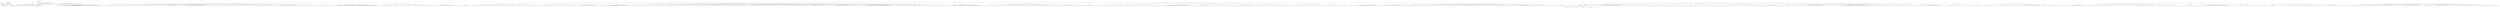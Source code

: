 graph Tree {
	"t0" [label = "TEI"];
	"t1" [label = "teiHeader"];
	"t2" [label = "fileDesc"];
	"t3" [label = "titleStmt"];
	"t4" [label = "title"];
	"t5" [label = "title"];
	"t6" [label = "author"];
	"t7" [label = "idno"];
	"t8" [label = "idno"];
	"t9" [label = "persName"];
	"t10" [label = "forename"];
	"t11" [label = "nameLink"];
	"t12" [label = "surname"];
	"t13" [label = "publicationStmt"];
	"t14" [label = "publisher"];
	"t15" [label = "idno"];
	"t16" [label = "idno"];
	"t17" [label = "availability"];
	"t18" [label = "licence"];
	"t19" [label = "ab"];
	"t20" [label = "ref"];
	"t21" [label = "sourceDesc"];
	"t22" [label = "bibl"];
	"t23" [label = "name"];
	"t24" [label = "idno"];
	"t25" [label = "idno"];
	"t26" [label = "availability"];
	"t27" [label = "licence"];
	"t28" [label = "ab"];
	"t29" [label = "ref"];
	"t30" [label = "bibl"];
	"t31" [label = "date"];
	"t32" [label = "idno"];
	"t33" [label = "profileDesc"];
	"t34" [label = "particDesc"];
	"t35" [label = "listPerson"];
	"t36" [label = "person"];
	"t37" [label = "persName"];
	"t38" [label = "person"];
	"t39" [label = "persName"];
	"t40" [label = "person"];
	"t41" [label = "persName"];
	"t42" [label = "person"];
	"t43" [label = "persName"];
	"t44" [label = "person"];
	"t45" [label = "persName"];
	"t46" [label = "person"];
	"t47" [label = "persName"];
	"t48" [label = "person"];
	"t49" [label = "persName"];
	"t50" [label = "person"];
	"t51" [label = "persName"];
	"t52" [label = "person"];
	"t53" [label = "persName"];
	"t54" [label = "person"];
	"t55" [label = "persName"];
	"t56" [label = "person"];
	"t57" [label = "persName"];
	"t58" [label = "person"];
	"t59" [label = "persName"];
	"t60" [label = "person"];
	"t61" [label = "persName"];
	"t62" [label = "person"];
	"t63" [label = "persName"];
	"t64" [label = "person"];
	"t65" [label = "persName"];
	"t66" [label = "textClass"];
	"t67" [label = "keywords"];
	"t68" [label = "term"];
	"t69" [label = "term"];
	"t70" [label = "classCode"];
	"t71" [label = "revisionDesc"];
	"t72" [label = "listChange"];
	"t73" [label = "change"];
	"t74" [label = "text"];
	"t75" [label = "front"];
	"t76" [label = "docTitle"];
	"t77" [label = "titlePart"];
	"t78" [label = "titlePart"];
	"t79" [label = "docDate"];
	"t80" [label = "docAuthor"];
	"t81" [label = "div"];
	"t82" [label = "div"];
	"t83" [label = "head"];
	"t84" [label = "p"];
	"t85" [label = "p"];
	"t86" [label = "div"];
	"t87" [label = "p"];
	"t88" [label = "div"];
	"t89" [label = "p"];
	"t90" [label = "div"];
	"t91" [label = "p"];
	"t92" [label = "performance"];
	"t93" [label = "ab"];
	"t94" [label = "div"];
	"t95" [label = "opener"];
	"t96" [label = "salute"];
	"t97" [label = "head"];
	"t98" [label = "p"];
	"t99" [label = "p"];
	"t100" [label = "p"];
	"t101" [label = "p"];
	"t102" [label = "castList"];
	"t103" [label = "head"];
	"t104" [label = "castItem"];
	"t105" [label = "role"];
	"t106" [label = "castItem"];
	"t107" [label = "role"];
	"t108" [label = "castItem"];
	"t109" [label = "role"];
	"t110" [label = "castItem"];
	"t111" [label = "role"];
	"t112" [label = "castItem"];
	"t113" [label = "role"];
	"t114" [label = "castItem"];
	"t115" [label = "role"];
	"t116" [label = "castItem"];
	"t117" [label = "role"];
	"t118" [label = "castItem"];
	"t119" [label = "role"];
	"t120" [label = "castItem"];
	"t121" [label = "role"];
	"t122" [label = "castItem"];
	"t123" [label = "role"];
	"t124" [label = "castItem"];
	"t125" [label = "role"];
	"t126" [label = "castItem"];
	"t127" [label = "role"];
	"t128" [label = "castItem"];
	"t129" [label = "role"];
	"t130" [label = "castItem"];
	"t131" [label = "role"];
	"t132" [label = "body"];
	"t133" [label = "div"];
	"t134" [label = "head"];
	"t135" [label = "div"];
	"t136" [label = "head"];
	"t137" [label = "stage"];
	"t138" [label = "sp"];
	"t139" [label = "speaker"];
	"t140" [label = "l"];
	"t141" [label = "l"];
	"t142" [label = "l"];
	"t143" [label = "l"];
	"t144" [label = "l"];
	"t145" [label = "l"];
	"t146" [label = "l"];
	"t147" [label = "l"];
	"t148" [label = "l"];
	"t149" [label = "l"];
	"t150" [label = "l"];
	"t151" [label = "l"];
	"t152" [label = "l"];
	"t153" [label = "l"];
	"t154" [label = "l"];
	"t155" [label = "l"];
	"t156" [label = "l"];
	"t157" [label = "l"];
	"t158" [label = "l"];
	"t159" [label = "l"];
	"t160" [label = "l"];
	"t161" [label = "l"];
	"t162" [label = "l"];
	"t163" [label = "l"];
	"t164" [label = "l"];
	"t165" [label = "l"];
	"t166" [label = "l"];
	"t167" [label = "l"];
	"t168" [label = "l"];
	"t169" [label = "l"];
	"t170" [label = "l"];
	"t171" [label = "l"];
	"t172" [label = "l"];
	"t173" [label = "l"];
	"t174" [label = "l"];
	"t175" [label = "l"];
	"t176" [label = "l"];
	"t177" [label = "l"];
	"t178" [label = "l"];
	"t179" [label = "l"];
	"t180" [label = "l"];
	"t181" [label = "l"];
	"t182" [label = "l"];
	"t183" [label = "l"];
	"t184" [label = "l"];
	"t185" [label = "l"];
	"t186" [label = "l"];
	"t187" [label = "l"];
	"t188" [label = "l"];
	"t189" [label = "div"];
	"t190" [label = "head"];
	"t191" [label = "sp"];
	"t192" [label = "speaker"];
	"t193" [label = "l"];
	"t194" [label = "sp"];
	"t195" [label = "speaker"];
	"t196" [label = "l"];
	"t197" [label = "l"];
	"t198" [label = "l"];
	"t199" [label = "sp"];
	"t200" [label = "speaker"];
	"t201" [label = "l"];
	"t202" [label = "l"];
	"t203" [label = "l"];
	"t204" [label = "l"];
	"t205" [label = "l"];
	"t206" [label = "sp"];
	"t207" [label = "speaker"];
	"t208" [label = "l"];
	"t209" [label = "l"];
	"t210" [label = "l"];
	"t211" [label = "l"];
	"t212" [label = "l"];
	"t213" [label = "l"];
	"t214" [label = "l"];
	"t215" [label = "l"];
	"t216" [label = "l"];
	"t217" [label = "l"];
	"t218" [label = "l"];
	"t219" [label = "l"];
	"t220" [label = "sp"];
	"t221" [label = "speaker"];
	"t222" [label = "l"];
	"t223" [label = "l"];
	"t224" [label = "l"];
	"t225" [label = "l"];
	"t226" [label = "l"];
	"t227" [label = "stage"];
	"t228" [label = "sp"];
	"t229" [label = "speaker"];
	"t230" [label = "l"];
	"t231" [label = "sp"];
	"t232" [label = "speaker"];
	"t233" [label = "l"];
	"t234" [label = "l"];
	"t235" [label = "l"];
	"t236" [label = "sp"];
	"t237" [label = "speaker"];
	"t238" [label = "l"];
	"t239" [label = "l"];
	"t240" [label = "l"];
	"t241" [label = "l"];
	"t242" [label = "l"];
	"t243" [label = "l"];
	"t244" [label = "l"];
	"t245" [label = "l"];
	"t246" [label = "l"];
	"t247" [label = "sp"];
	"t248" [label = "speaker"];
	"t249" [label = "l"];
	"t250" [label = "sp"];
	"t251" [label = "speaker"];
	"t252" [label = "l"];
	"t253" [label = "l"];
	"t254" [label = "l"];
	"t255" [label = "l"];
	"t256" [label = "stage"];
	"t257" [label = "l"];
	"t258" [label = "l"];
	"t259" [label = "l"];
	"t260" [label = "l"];
	"t261" [label = "l"];
	"t262" [label = "l"];
	"t263" [label = "l"];
	"t264" [label = "l"];
	"t265" [label = "l"];
	"t266" [label = "l"];
	"t267" [label = "l"];
	"t268" [label = "l"];
	"t269" [label = "sp"];
	"t270" [label = "speaker"];
	"t271" [label = "stage"];
	"t272" [label = "l"];
	"t273" [label = "l"];
	"t274" [label = "l"];
	"t275" [label = "l"];
	"t276" [label = "l"];
	"t277" [label = "l"];
	"t278" [label = "l"];
	"t279" [label = "l"];
	"t280" [label = "l"];
	"t281" [label = "l"];
	"t282" [label = "l"];
	"t283" [label = "l"];
	"t284" [label = "l"];
	"t285" [label = "l"];
	"t286" [label = "l"];
	"t287" [label = "l"];
	"t288" [label = "l"];
	"t289" [label = "l"];
	"t290" [label = "l"];
	"t291" [label = "l"];
	"t292" [label = "l"];
	"t293" [label = "l"];
	"t294" [label = "l"];
	"t295" [label = "l"];
	"t296" [label = "l"];
	"t297" [label = "l"];
	"t298" [label = "l"];
	"t299" [label = "l"];
	"t300" [label = "sp"];
	"t301" [label = "speaker"];
	"t302" [label = "l"];
	"t303" [label = "l"];
	"t304" [label = "l"];
	"t305" [label = "l"];
	"t306" [label = "l"];
	"t307" [label = "l"];
	"t308" [label = "l"];
	"t309" [label = "l"];
	"t310" [label = "sp"];
	"t311" [label = "speaker"];
	"t312" [label = "l"];
	"t313" [label = "l"];
	"t314" [label = "l"];
	"t315" [label = "l"];
	"t316" [label = "l"];
	"t317" [label = "l"];
	"t318" [label = "l"];
	"t319" [label = "l"];
	"t320" [label = "l"];
	"t321" [label = "l"];
	"t322" [label = "l"];
	"t323" [label = "l"];
	"t324" [label = "l"];
	"t325" [label = "sp"];
	"t326" [label = "speaker"];
	"t327" [label = "l"];
	"t328" [label = "sp"];
	"t329" [label = "speaker"];
	"t330" [label = "l"];
	"t331" [label = "l"];
	"t332" [label = "l"];
	"t333" [label = "l"];
	"t334" [label = "l"];
	"t335" [label = "l"];
	"t336" [label = "l"];
	"t337" [label = "sp"];
	"t338" [label = "speaker"];
	"t339" [label = "l"];
	"t340" [label = "l"];
	"t341" [label = "sp"];
	"t342" [label = "speaker"];
	"t343" [label = "l"];
	"t344" [label = "l"];
	"t345" [label = "l"];
	"t346" [label = "l"];
	"t347" [label = "l"];
	"t348" [label = "l"];
	"t349" [label = "stage"];
	"t350" [label = "sp"];
	"t351" [label = "speaker"];
	"t352" [label = "l"];
	"t353" [label = "l"];
	"t354" [label = "sp"];
	"t355" [label = "speaker"];
	"t356" [label = "l"];
	"t357" [label = "l"];
	"t358" [label = "l"];
	"t359" [label = "l"];
	"t360" [label = "l"];
	"t361" [label = "l"];
	"t362" [label = "l"];
	"t363" [label = "l"];
	"t364" [label = "l"];
	"t365" [label = "l"];
	"t366" [label = "sp"];
	"t367" [label = "speaker"];
	"t368" [label = "l"];
	"t369" [label = "l"];
	"t370" [label = "sp"];
	"t371" [label = "speaker"];
	"t372" [label = "l"];
	"t373" [label = "l"];
	"t374" [label = "l"];
	"t375" [label = "l"];
	"t376" [label = "stage"];
	"t377" [label = "l"];
	"t378" [label = "l"];
	"t379" [label = "l"];
	"t380" [label = "l"];
	"t381" [label = "l"];
	"t382" [label = "l"];
	"t383" [label = "l"];
	"t384" [label = "l"];
	"t385" [label = "l"];
	"t386" [label = "l"];
	"t387" [label = "l"];
	"t388" [label = "l"];
	"t389" [label = "l"];
	"t390" [label = "l"];
	"t391" [label = "l"];
	"t392" [label = "l"];
	"t393" [label = "l"];
	"t394" [label = "l"];
	"t395" [label = "sp"];
	"t396" [label = "speaker"];
	"t397" [label = "l"];
	"t398" [label = "sp"];
	"t399" [label = "speaker"];
	"t400" [label = "l"];
	"t401" [label = "l"];
	"t402" [label = "l"];
	"t403" [label = "l"];
	"t404" [label = "l"];
	"t405" [label = "l"];
	"t406" [label = "sp"];
	"t407" [label = "speaker"];
	"t408" [label = "l"];
	"t409" [label = "l"];
	"t410" [label = "l"];
	"t411" [label = "l"];
	"t412" [label = "sp"];
	"t413" [label = "speaker"];
	"t414" [label = "l"];
	"t415" [label = "l"];
	"t416" [label = "l"];
	"t417" [label = "l"];
	"t418" [label = "l"];
	"t419" [label = "l"];
	"t420" [label = "l"];
	"t421" [label = "l"];
	"t422" [label = "l"];
	"t423" [label = "l"];
	"t424" [label = "l"];
	"t425" [label = "l"];
	"t426" [label = "div"];
	"t427" [label = "head"];
	"t428" [label = "sp"];
	"t429" [label = "speaker"];
	"t430" [label = "l"];
	"t431" [label = "l"];
	"t432" [label = "l"];
	"t433" [label = "l"];
	"t434" [label = "l"];
	"t435" [label = "l"];
	"t436" [label = "l"];
	"t437" [label = "l"];
	"t438" [label = "l"];
	"t439" [label = "l"];
	"t440" [label = "l"];
	"t441" [label = "l"];
	"t442" [label = "l"];
	"t443" [label = "l"];
	"t444" [label = "l"];
	"t445" [label = "l"];
	"t446" [label = "l"];
	"t447" [label = "l"];
	"t448" [label = "l"];
	"t449" [label = "l"];
	"t450" [label = "l"];
	"t451" [label = "l"];
	"t452" [label = "l"];
	"t453" [label = "l"];
	"t454" [label = "l"];
	"t455" [label = "l"];
	"t456" [label = "l"];
	"t457" [label = "l"];
	"t458" [label = "l"];
	"t459" [label = "l"];
	"t460" [label = "l"];
	"t461" [label = "l"];
	"t462" [label = "l"];
	"t463" [label = "l"];
	"t464" [label = "l"];
	"t465" [label = "l"];
	"t466" [label = "l"];
	"t467" [label = "l"];
	"t468" [label = "l"];
	"t469" [label = "l"];
	"t470" [label = "l"];
	"t471" [label = "l"];
	"t472" [label = "l"];
	"t473" [label = "l"];
	"t474" [label = "l"];
	"t475" [label = "l"];
	"t476" [label = "l"];
	"t477" [label = "l"];
	"t478" [label = "l"];
	"t479" [label = "l"];
	"t480" [label = "l"];
	"t481" [label = "div"];
	"t482" [label = "head"];
	"t483" [label = "sp"];
	"t484" [label = "speaker"];
	"t485" [label = "l"];
	"t486" [label = "sp"];
	"t487" [label = "speaker"];
	"t488" [label = "l"];
	"t489" [label = "sp"];
	"t490" [label = "speaker"];
	"t491" [label = "l"];
	"t492" [label = "l"];
	"t493" [label = "sp"];
	"t494" [label = "speaker"];
	"t495" [label = "l"];
	"t496" [label = "l"];
	"t497" [label = "l"];
	"t498" [label = "l"];
	"t499" [label = "l"];
	"t500" [label = "l"];
	"t501" [label = "l"];
	"t502" [label = "l"];
	"t503" [label = "sp"];
	"t504" [label = "speaker"];
	"t505" [label = "l"];
	"t506" [label = "l"];
	"t507" [label = "sp"];
	"t508" [label = "speaker"];
	"t509" [label = "l"];
	"t510" [label = "l"];
	"t511" [label = "l"];
	"t512" [label = "stage"];
	"t513" [label = "l"];
	"t514" [label = "l"];
	"t515" [label = "l"];
	"t516" [label = "l"];
	"t517" [label = "l"];
	"t518" [label = "sp"];
	"t519" [label = "speaker"];
	"t520" [label = "l"];
	"t521" [label = "l"];
	"t522" [label = "l"];
	"t523" [label = "l"];
	"t524" [label = "sp"];
	"t525" [label = "speaker"];
	"t526" [label = "l"];
	"t527" [label = "l"];
	"t528" [label = "sp"];
	"t529" [label = "speaker"];
	"t530" [label = "l"];
	"t531" [label = "l"];
	"t532" [label = "l"];
	"t533" [label = "l"];
	"t534" [label = "l"];
	"t535" [label = "l"];
	"t536" [label = "sp"];
	"t537" [label = "speaker"];
	"t538" [label = "l"];
	"t539" [label = "sp"];
	"t540" [label = "speaker"];
	"t541" [label = "l"];
	"t542" [label = "l"];
	"t543" [label = "l"];
	"t544" [label = "l"];
	"t545" [label = "l"];
	"t546" [label = "l"];
	"t547" [label = "l"];
	"t548" [label = "l"];
	"t549" [label = "l"];
	"t550" [label = "l"];
	"t551" [label = "l"];
	"t552" [label = "l"];
	"t553" [label = "l"];
	"t554" [label = "l"];
	"t555" [label = "l"];
	"t556" [label = "l"];
	"t557" [label = "l"];
	"t558" [label = "l"];
	"t559" [label = "l"];
	"t560" [label = "l"];
	"t561" [label = "l"];
	"t562" [label = "l"];
	"t563" [label = "l"];
	"t564" [label = "l"];
	"t565" [label = "div"];
	"t566" [label = "head"];
	"t567" [label = "div"];
	"t568" [label = "head"];
	"t569" [label = "sp"];
	"t570" [label = "speaker"];
	"t571" [label = "l"];
	"t572" [label = "l"];
	"t573" [label = "l"];
	"t574" [label = "l"];
	"t575" [label = "l"];
	"t576" [label = "l"];
	"t577" [label = "l"];
	"t578" [label = "l"];
	"t579" [label = "l"];
	"t580" [label = "l"];
	"t581" [label = "l"];
	"t582" [label = "l"];
	"t583" [label = "sp"];
	"t584" [label = "speaker"];
	"t585" [label = "l"];
	"t586" [label = "l"];
	"t587" [label = "l"];
	"t588" [label = "l"];
	"t589" [label = "sp"];
	"t590" [label = "speaker"];
	"t591" [label = "l"];
	"t592" [label = "sp"];
	"t593" [label = "speaker"];
	"t594" [label = "l"];
	"t595" [label = "l"];
	"t596" [label = "sp"];
	"t597" [label = "speaker"];
	"t598" [label = "l"];
	"t599" [label = "sp"];
	"t600" [label = "speaker"];
	"t601" [label = "l"];
	"t602" [label = "l"];
	"t603" [label = "sp"];
	"t604" [label = "speaker"];
	"t605" [label = "l"];
	"t606" [label = "l"];
	"t607" [label = "l"];
	"t608" [label = "l"];
	"t609" [label = "l"];
	"t610" [label = "l"];
	"t611" [label = "l"];
	"t612" [label = "l"];
	"t613" [label = "l"];
	"t614" [label = "l"];
	"t615" [label = "sp"];
	"t616" [label = "speaker"];
	"t617" [label = "l"];
	"t618" [label = "l"];
	"t619" [label = "sp"];
	"t620" [label = "speaker"];
	"t621" [label = "l"];
	"t622" [label = "l"];
	"t623" [label = "l"];
	"t624" [label = "l"];
	"t625" [label = "l"];
	"t626" [label = "l"];
	"t627" [label = "l"];
	"t628" [label = "l"];
	"t629" [label = "l"];
	"t630" [label = "l"];
	"t631" [label = "l"];
	"t632" [label = "l"];
	"t633" [label = "sp"];
	"t634" [label = "speaker"];
	"t635" [label = "l"];
	"t636" [label = "sp"];
	"t637" [label = "speaker"];
	"t638" [label = "l"];
	"t639" [label = "l"];
	"t640" [label = "l"];
	"t641" [label = "l"];
	"t642" [label = "l"];
	"t643" [label = "l"];
	"t644" [label = "l"];
	"t645" [label = "l"];
	"t646" [label = "l"];
	"t647" [label = "l"];
	"t648" [label = "sp"];
	"t649" [label = "speaker"];
	"t650" [label = "l"];
	"t651" [label = "l"];
	"t652" [label = "l"];
	"t653" [label = "l"];
	"t654" [label = "sp"];
	"t655" [label = "speaker"];
	"t656" [label = "l"];
	"t657" [label = "l"];
	"t658" [label = "l"];
	"t659" [label = "div"];
	"t660" [label = "head"];
	"t661" [label = "sp"];
	"t662" [label = "speaker"];
	"t663" [label = "l"];
	"t664" [label = "sp"];
	"t665" [label = "speaker"];
	"t666" [label = "l"];
	"t667" [label = "l"];
	"t668" [label = "l"];
	"t669" [label = "sp"];
	"t670" [label = "speaker"];
	"t671" [label = "l"];
	"t672" [label = "sp"];
	"t673" [label = "speaker"];
	"t674" [label = "l"];
	"t675" [label = "l"];
	"t676" [label = "l"];
	"t677" [label = "l"];
	"t678" [label = "sp"];
	"t679" [label = "speaker"];
	"t680" [label = "l"];
	"t681" [label = "l"];
	"t682" [label = "l"];
	"t683" [label = "sp"];
	"t684" [label = "speaker"];
	"t685" [label = "l"];
	"t686" [label = "sp"];
	"t687" [label = "speaker"];
	"t688" [label = "l"];
	"t689" [label = "l"];
	"t690" [label = "l"];
	"t691" [label = "l"];
	"t692" [label = "sp"];
	"t693" [label = "speaker"];
	"t694" [label = "l"];
	"t695" [label = "l"];
	"t696" [label = "l"];
	"t697" [label = "sp"];
	"t698" [label = "speaker"];
	"t699" [label = "l"];
	"t700" [label = "l"];
	"t701" [label = "l"];
	"t702" [label = "l"];
	"t703" [label = "stage"];
	"t704" [label = "l"];
	"t705" [label = "l"];
	"t706" [label = "l"];
	"t707" [label = "l"];
	"t708" [label = "l"];
	"t709" [label = "l"];
	"t710" [label = "l"];
	"t711" [label = "l"];
	"t712" [label = "l"];
	"t713" [label = "l"];
	"t714" [label = "l"];
	"t715" [label = "l"];
	"t716" [label = "l"];
	"t717" [label = "l"];
	"t718" [label = "l"];
	"t719" [label = "l"];
	"t720" [label = "l"];
	"t721" [label = "l"];
	"t722" [label = "l"];
	"t723" [label = "l"];
	"t724" [label = "div"];
	"t725" [label = "head"];
	"t726" [label = "stage"];
	"t727" [label = "stage"];
	"t728" [label = "sp"];
	"t729" [label = "speaker"];
	"t730" [label = "l"];
	"t731" [label = "l"];
	"t732" [label = "l"];
	"t733" [label = "l"];
	"t734" [label = "l"];
	"t735" [label = "l"];
	"t736" [label = "l"];
	"t737" [label = "l"];
	"t738" [label = "l"];
	"t739" [label = "l"];
	"t740" [label = "l"];
	"t741" [label = "l"];
	"t742" [label = "l"];
	"t743" [label = "l"];
	"t744" [label = "l"];
	"t745" [label = "l"];
	"t746" [label = "l"];
	"t747" [label = "l"];
	"t748" [label = "l"];
	"t749" [label = "l"];
	"t750" [label = "l"];
	"t751" [label = "l"];
	"t752" [label = "l"];
	"t753" [label = "l"];
	"t754" [label = "l"];
	"t755" [label = "l"];
	"t756" [label = "l"];
	"t757" [label = "l"];
	"t758" [label = "l"];
	"t759" [label = "l"];
	"t760" [label = "l"];
	"t761" [label = "l"];
	"t762" [label = "stage"];
	"t763" [label = "div"];
	"t764" [label = "head"];
	"t765" [label = "sp"];
	"t766" [label = "speaker"];
	"t767" [label = "l"];
	"t768" [label = "l"];
	"t769" [label = "l"];
	"t770" [label = "sp"];
	"t771" [label = "speaker"];
	"t772" [label = "l"];
	"t773" [label = "sp"];
	"t774" [label = "speaker"];
	"t775" [label = "l"];
	"t776" [label = "sp"];
	"t777" [label = "speaker"];
	"t778" [label = "l"];
	"t779" [label = "l"];
	"t780" [label = "l"];
	"t781" [label = "l"];
	"t782" [label = "l"];
	"t783" [label = "l"];
	"t784" [label = "sp"];
	"t785" [label = "speaker"];
	"t786" [label = "l"];
	"t787" [label = "l"];
	"t788" [label = "l"];
	"t789" [label = "stage"];
	"t790" [label = "l"];
	"t791" [label = "l"];
	"t792" [label = "l"];
	"t793" [label = "stage"];
	"t794" [label = "sp"];
	"t795" [label = "speaker"];
	"t796" [label = "l"];
	"t797" [label = "l"];
	"t798" [label = "l"];
	"t799" [label = "l"];
	"t800" [label = "sp"];
	"t801" [label = "speaker"];
	"t802" [label = "l"];
	"t803" [label = "sp"];
	"t804" [label = "speaker"];
	"t805" [label = "l"];
	"t806" [label = "l"];
	"t807" [label = "l"];
	"t808" [label = "l"];
	"t809" [label = "sp"];
	"t810" [label = "speaker"];
	"t811" [label = "l"];
	"t812" [label = "l"];
	"t813" [label = "l"];
	"t814" [label = "l"];
	"t815" [label = "sp"];
	"t816" [label = "speaker"];
	"t817" [label = "l"];
	"t818" [label = "l"];
	"t819" [label = "l"];
	"t820" [label = "l"];
	"t821" [label = "l"];
	"t822" [label = "l"];
	"t823" [label = "l"];
	"t824" [label = "l"];
	"t825" [label = "l"];
	"t826" [label = "sp"];
	"t827" [label = "speaker"];
	"t828" [label = "l"];
	"t829" [label = "l"];
	"t830" [label = "sp"];
	"t831" [label = "speaker"];
	"t832" [label = "l"];
	"t833" [label = "l"];
	"t834" [label = "l"];
	"t835" [label = "l"];
	"t836" [label = "sp"];
	"t837" [label = "speaker"];
	"t838" [label = "l"];
	"t839" [label = "l"];
	"t840" [label = "l"];
	"t841" [label = "l"];
	"t842" [label = "sp"];
	"t843" [label = "speaker"];
	"t844" [label = "l"];
	"t845" [label = "l"];
	"t846" [label = "l"];
	"t847" [label = "l"];
	"t848" [label = "l"];
	"t849" [label = "l"];
	"t850" [label = "l"];
	"t851" [label = "l"];
	"t852" [label = "l"];
	"t853" [label = "l"];
	"t854" [label = "l"];
	"t855" [label = "l"];
	"t856" [label = "l"];
	"t857" [label = "l"];
	"t858" [label = "sp"];
	"t859" [label = "speaker"];
	"t860" [label = "l"];
	"t861" [label = "l"];
	"t862" [label = "l"];
	"t863" [label = "l"];
	"t864" [label = "stage"];
	"t865" [label = "l"];
	"t866" [label = "sp"];
	"t867" [label = "speaker"];
	"t868" [label = "l"];
	"t869" [label = "sp"];
	"t870" [label = "speaker"];
	"t871" [label = "l"];
	"t872" [label = "l"];
	"t873" [label = "l"];
	"t874" [label = "sp"];
	"t875" [label = "speaker"];
	"t876" [label = "l"];
	"t877" [label = "l"];
	"t878" [label = "l"];
	"t879" [label = "l"];
	"t880" [label = "l"];
	"t881" [label = "sp"];
	"t882" [label = "speaker"];
	"t883" [label = "l"];
	"t884" [label = "l"];
	"t885" [label = "l"];
	"t886" [label = "l"];
	"t887" [label = "l"];
	"t888" [label = "l"];
	"t889" [label = "l"];
	"t890" [label = "l"];
	"t891" [label = "l"];
	"t892" [label = "l"];
	"t893" [label = "l"];
	"t894" [label = "l"];
	"t895" [label = "l"];
	"t896" [label = "l"];
	"t897" [label = "l"];
	"t898" [label = "l"];
	"t899" [label = "l"];
	"t900" [label = "l"];
	"t901" [label = "l"];
	"t902" [label = "l"];
	"t903" [label = "l"];
	"t904" [label = "l"];
	"t905" [label = "l"];
	"t906" [label = "l"];
	"t907" [label = "sp"];
	"t908" [label = "speaker"];
	"t909" [label = "l"];
	"t910" [label = "l"];
	"t911" [label = "l"];
	"t912" [label = "l"];
	"t913" [label = "l"];
	"t914" [label = "l"];
	"t915" [label = "l"];
	"t916" [label = "l"];
	"t917" [label = "sp"];
	"t918" [label = "speaker"];
	"t919" [label = "l"];
	"t920" [label = "sp"];
	"t921" [label = "speaker"];
	"t922" [label = "l"];
	"t923" [label = "l"];
	"t924" [label = "l"];
	"t925" [label = "l"];
	"t926" [label = "l"];
	"t927" [label = "l"];
	"t928" [label = "l"];
	"t929" [label = "l"];
	"t930" [label = "l"];
	"t931" [label = "l"];
	"t932" [label = "sp"];
	"t933" [label = "speaker"];
	"t934" [label = "l"];
	"t935" [label = "l"];
	"t936" [label = "sp"];
	"t937" [label = "speaker"];
	"t938" [label = "l"];
	"t939" [label = "l"];
	"t940" [label = "l"];
	"t941" [label = "l"];
	"t942" [label = "l"];
	"t943" [label = "l"];
	"t944" [label = "sp"];
	"t945" [label = "speaker"];
	"t946" [label = "l"];
	"t947" [label = "l"];
	"t948" [label = "sp"];
	"t949" [label = "speaker"];
	"t950" [label = "l"];
	"t951" [label = "l"];
	"t952" [label = "l"];
	"t953" [label = "l"];
	"t954" [label = "l"];
	"t955" [label = "l"];
	"t956" [label = "l"];
	"t957" [label = "l"];
	"t958" [label = "l"];
	"t959" [label = "l"];
	"t960" [label = "l"];
	"t961" [label = "l"];
	"t962" [label = "l"];
	"t963" [label = "l"];
	"t964" [label = "l"];
	"t965" [label = "l"];
	"t966" [label = "l"];
	"t967" [label = "l"];
	"t968" [label = "sp"];
	"t969" [label = "speaker"];
	"t970" [label = "l"];
	"t971" [label = "l"];
	"t972" [label = "sp"];
	"t973" [label = "speaker"];
	"t974" [label = "l"];
	"t975" [label = "l"];
	"t976" [label = "l"];
	"t977" [label = "l"];
	"t978" [label = "l"];
	"t979" [label = "l"];
	"t980" [label = "l"];
	"t981" [label = "l"];
	"t982" [label = "l"];
	"t983" [label = "l"];
	"t984" [label = "l"];
	"t985" [label = "l"];
	"t986" [label = "l"];
	"t987" [label = "l"];
	"t988" [label = "l"];
	"t989" [label = "l"];
	"t990" [label = "l"];
	"t991" [label = "l"];
	"t992" [label = "l"];
	"t993" [label = "l"];
	"t994" [label = "l"];
	"t995" [label = "l"];
	"t996" [label = "l"];
	"t997" [label = "l"];
	"t998" [label = "sp"];
	"t999" [label = "speaker"];
	"t1000" [label = "l"];
	"t1001" [label = "l"];
	"t1002" [label = "sp"];
	"t1003" [label = "speaker"];
	"t1004" [label = "l"];
	"t1005" [label = "l"];
	"t1006" [label = "l"];
	"t1007" [label = "l"];
	"t1008" [label = "l"];
	"t1009" [label = "l"];
	"t1010" [label = "l"];
	"t1011" [label = "l"];
	"t1012" [label = "l"];
	"t1013" [label = "l"];
	"t1014" [label = "l"];
	"t1015" [label = "l"];
	"t1016" [label = "l"];
	"t1017" [label = "l"];
	"t1018" [label = "l"];
	"t1019" [label = "l"];
	"t1020" [label = "l"];
	"t1021" [label = "l"];
	"t1022" [label = "l"];
	"t1023" [label = "l"];
	"t1024" [label = "l"];
	"t1025" [label = "l"];
	"t1026" [label = "l"];
	"t1027" [label = "l"];
	"t1028" [label = "l"];
	"t1029" [label = "l"];
	"t1030" [label = "l"];
	"t1031" [label = "l"];
	"t1032" [label = "stage"];
	"t1033" [label = "l"];
	"t1034" [label = "l"];
	"t1035" [label = "l"];
	"t1036" [label = "stage"];
	"t1037" [label = "l"];
	"t1038" [label = "l"];
	"t1039" [label = "l"];
	"t1040" [label = "l"];
	"t1041" [label = "sp"];
	"t1042" [label = "speaker"];
	"t1043" [label = "l"];
	"t1044" [label = "l"];
	"t1045" [label = "l"];
	"t1046" [label = "l"];
	"t1047" [label = "l"];
	"t1048" [label = "l"];
	"t1049" [label = "l"];
	"t1050" [label = "l"];
	"t1051" [label = "l"];
	"t1052" [label = "l"];
	"t1053" [label = "l"];
	"t1054" [label = "l"];
	"t1055" [label = "sp"];
	"t1056" [label = "speaker"];
	"t1057" [label = "l"];
	"t1058" [label = "stage"];
	"t1059" [label = "l"];
	"t1060" [label = "l"];
	"t1061" [label = "l"];
	"t1062" [label = "l"];
	"t1063" [label = "sp"];
	"t1064" [label = "speaker"];
	"t1065" [label = "l"];
	"t1066" [label = "sp"];
	"t1067" [label = "speaker"];
	"t1068" [label = "l"];
	"t1069" [label = "l"];
	"t1070" [label = "l"];
	"t1071" [label = "l"];
	"t1072" [label = "sp"];
	"t1073" [label = "speaker"];
	"t1074" [label = "l"];
	"t1075" [label = "sp"];
	"t1076" [label = "speaker"];
	"t1077" [label = "l"];
	"t1078" [label = "l"];
	"t1079" [label = "sp"];
	"t1080" [label = "speaker"];
	"t1081" [label = "l"];
	"t1082" [label = "sp"];
	"t1083" [label = "speaker"];
	"t1084" [label = "l"];
	"t1085" [label = "l"];
	"t1086" [label = "l"];
	"t1087" [label = "l"];
	"t1088" [label = "l"];
	"t1089" [label = "l"];
	"t1090" [label = "l"];
	"t1091" [label = "l"];
	"t1092" [label = "l"];
	"t1093" [label = "l"];
	"t1094" [label = "stage"];
	"t1095" [label = "div"];
	"t1096" [label = "head"];
	"t1097" [label = "sp"];
	"t1098" [label = "speaker"];
	"t1099" [label = "l"];
	"t1100" [label = "l"];
	"t1101" [label = "l"];
	"t1102" [label = "l"];
	"t1103" [label = "stage"];
	"t1104" [label = "l"];
	"t1105" [label = "l"];
	"t1106" [label = "l"];
	"t1107" [label = "l"];
	"t1108" [label = "l"];
	"t1109" [label = "l"];
	"t1110" [label = "l"];
	"t1111" [label = "l"];
	"t1112" [label = "stage"];
	"t1113" [label = "l"];
	"t1114" [label = "l"];
	"t1115" [label = "l"];
	"t1116" [label = "l"];
	"t1117" [label = "l"];
	"t1118" [label = "l"];
	"t1119" [label = "l"];
	"t1120" [label = "l"];
	"t1121" [label = "l"];
	"t1122" [label = "stage"];
	"t1123" [label = "l"];
	"t1124" [label = "l"];
	"t1125" [label = "l"];
	"t1126" [label = "l"];
	"t1127" [label = "l"];
	"t1128" [label = "l"];
	"t1129" [label = "l"];
	"t1130" [label = "l"];
	"t1131" [label = "l"];
	"t1132" [label = "l"];
	"t1133" [label = "l"];
	"t1134" [label = "l"];
	"t1135" [label = "div"];
	"t1136" [label = "head"];
	"t1137" [label = "sp"];
	"t1138" [label = "speaker"];
	"t1139" [label = "l"];
	"t1140" [label = "l"];
	"t1141" [label = "l"];
	"t1142" [label = "l"];
	"t1143" [label = "l"];
	"t1144" [label = "sp"];
	"t1145" [label = "speaker"];
	"t1146" [label = "l"];
	"t1147" [label = "l"];
	"t1148" [label = "l"];
	"t1149" [label = "sp"];
	"t1150" [label = "speaker"];
	"t1151" [label = "l"];
	"t1152" [label = "l"];
	"t1153" [label = "l"];
	"t1154" [label = "sp"];
	"t1155" [label = "speaker"];
	"t1156" [label = "l"];
	"t1157" [label = "l"];
	"t1158" [label = "l"];
	"t1159" [label = "sp"];
	"t1160" [label = "speaker"];
	"t1161" [label = "l"];
	"t1162" [label = "l"];
	"t1163" [label = "sp"];
	"t1164" [label = "speaker"];
	"t1165" [label = "l"];
	"t1166" [label = "l"];
	"t1167" [label = "l"];
	"t1168" [label = "sp"];
	"t1169" [label = "speaker"];
	"t1170" [label = "l"];
	"t1171" [label = "sp"];
	"t1172" [label = "speaker"];
	"t1173" [label = "l"];
	"t1174" [label = "l"];
	"t1175" [label = "l"];
	"t1176" [label = "sp"];
	"t1177" [label = "speaker"];
	"t1178" [label = "l"];
	"t1179" [label = "l"];
	"t1180" [label = "l"];
	"t1181" [label = "l"];
	"t1182" [label = "sp"];
	"t1183" [label = "speaker"];
	"t1184" [label = "l"];
	"t1185" [label = "sp"];
	"t1186" [label = "speaker"];
	"t1187" [label = "l"];
	"t1188" [label = "sp"];
	"t1189" [label = "speaker"];
	"t1190" [label = "l"];
	"t1191" [label = "l"];
	"t1192" [label = "sp"];
	"t1193" [label = "speaker"];
	"t1194" [label = "l"];
	"t1195" [label = "sp"];
	"t1196" [label = "speaker"];
	"t1197" [label = "l"];
	"t1198" [label = "l"];
	"t1199" [label = "sp"];
	"t1200" [label = "speaker"];
	"t1201" [label = "l"];
	"t1202" [label = "sp"];
	"t1203" [label = "speaker"];
	"t1204" [label = "l"];
	"t1205" [label = "sp"];
	"t1206" [label = "speaker"];
	"t1207" [label = "l"];
	"t1208" [label = "sp"];
	"t1209" [label = "speaker"];
	"t1210" [label = "l"];
	"t1211" [label = "l"];
	"t1212" [label = "stage"];
	"t1213" [label = "sp"];
	"t1214" [label = "speaker"];
	"t1215" [label = "l"];
	"t1216" [label = "l"];
	"t1217" [label = "l"];
	"t1218" [label = "stage"];
	"t1219" [label = "l"];
	"t1220" [label = "l"];
	"t1221" [label = "sp"];
	"t1222" [label = "speaker"];
	"t1223" [label = "l"];
	"t1224" [label = "l"];
	"t1225" [label = "l"];
	"t1226" [label = "l"];
	"t1227" [label = "stage"];
	"t1228" [label = "l"];
	"t1229" [label = "l"];
	"t1230" [label = "l"];
	"t1231" [label = "l"];
	"t1232" [label = "l"];
	"t1233" [label = "l"];
	"t1234" [label = "l"];
	"t1235" [label = "l"];
	"t1236" [label = "l"];
	"t1237" [label = "l"];
	"t1238" [label = "sp"];
	"t1239" [label = "speaker"];
	"t1240" [label = "l"];
	"t1241" [label = "sp"];
	"t1242" [label = "speaker"];
	"t1243" [label = "l"];
	"t1244" [label = "l"];
	"t1245" [label = "l"];
	"t1246" [label = "l"];
	"t1247" [label = "l"];
	"t1248" [label = "l"];
	"t1249" [label = "l"];
	"t1250" [label = "l"];
	"t1251" [label = "l"];
	"t1252" [label = "l"];
	"t1253" [label = "l"];
	"t1254" [label = "l"];
	"t1255" [label = "l"];
	"t1256" [label = "l"];
	"t1257" [label = "l"];
	"t1258" [label = "l"];
	"t1259" [label = "div"];
	"t1260" [label = "head"];
	"t1261" [label = "div"];
	"t1262" [label = "head"];
	"t1263" [label = "sp"];
	"t1264" [label = "speaker"];
	"t1265" [label = "l"];
	"t1266" [label = "l"];
	"t1267" [label = "l"];
	"t1268" [label = "l"];
	"t1269" [label = "l"];
	"t1270" [label = "l"];
	"t1271" [label = "l"];
	"t1272" [label = "l"];
	"t1273" [label = "l"];
	"t1274" [label = "l"];
	"t1275" [label = "sp"];
	"t1276" [label = "speaker"];
	"t1277" [label = "l"];
	"t1278" [label = "l"];
	"t1279" [label = "l"];
	"t1280" [label = "l"];
	"t1281" [label = "l"];
	"t1282" [label = "l"];
	"t1283" [label = "l"];
	"t1284" [label = "l"];
	"t1285" [label = "l"];
	"t1286" [label = "l"];
	"t1287" [label = "sp"];
	"t1288" [label = "speaker"];
	"t1289" [label = "l"];
	"t1290" [label = "l"];
	"t1291" [label = "l"];
	"t1292" [label = "div"];
	"t1293" [label = "head"];
	"t1294" [label = "sp"];
	"t1295" [label = "speaker"];
	"t1296" [label = "l"];
	"t1297" [label = "sp"];
	"t1298" [label = "speaker"];
	"t1299" [label = "l"];
	"t1300" [label = "sp"];
	"t1301" [label = "speaker"];
	"t1302" [label = "l"];
	"t1303" [label = "l"];
	"t1304" [label = "l"];
	"t1305" [label = "sp"];
	"t1306" [label = "speaker"];
	"t1307" [label = "l"];
	"t1308" [label = "l"];
	"t1309" [label = "sp"];
	"t1310" [label = "speaker"];
	"t1311" [label = "l"];
	"t1312" [label = "l"];
	"t1313" [label = "sp"];
	"t1314" [label = "speaker"];
	"t1315" [label = "l"];
	"t1316" [label = "l"];
	"t1317" [label = "l"];
	"t1318" [label = "l"];
	"t1319" [label = "l"];
	"t1320" [label = "l"];
	"t1321" [label = "l"];
	"t1322" [label = "l"];
	"t1323" [label = "l"];
	"t1324" [label = "sp"];
	"t1325" [label = "speaker"];
	"t1326" [label = "l"];
	"t1327" [label = "l"];
	"t1328" [label = "sp"];
	"t1329" [label = "speaker"];
	"t1330" [label = "l"];
	"t1331" [label = "div"];
	"t1332" [label = "head"];
	"t1333" [label = "sp"];
	"t1334" [label = "speaker"];
	"t1335" [label = "l"];
	"t1336" [label = "l"];
	"t1337" [label = "l"];
	"t1338" [label = "l"];
	"t1339" [label = "l"];
	"t1340" [label = "l"];
	"t1341" [label = "l"];
	"t1342" [label = "l"];
	"t1343" [label = "l"];
	"t1344" [label = "l"];
	"t1345" [label = "l"];
	"t1346" [label = "l"];
	"t1347" [label = "l"];
	"t1348" [label = "l"];
	"t1349" [label = "l"];
	"t1350" [label = "l"];
	"t1351" [label = "l"];
	"t1352" [label = "l"];
	"t1353" [label = "l"];
	"t1354" [label = "l"];
	"t1355" [label = "l"];
	"t1356" [label = "l"];
	"t1357" [label = "l"];
	"t1358" [label = "l"];
	"t1359" [label = "l"];
	"t1360" [label = "l"];
	"t1361" [label = "l"];
	"t1362" [label = "l"];
	"t1363" [label = "l"];
	"t1364" [label = "l"];
	"t1365" [label = "l"];
	"t1366" [label = "l"];
	"t1367" [label = "l"];
	"t1368" [label = "l"];
	"t1369" [label = "l"];
	"t1370" [label = "l"];
	"t1371" [label = "l"];
	"t1372" [label = "l"];
	"t1373" [label = "div"];
	"t1374" [label = "head"];
	"t1375" [label = "sp"];
	"t1376" [label = "speaker"];
	"t1377" [label = "l"];
	"t1378" [label = "sp"];
	"t1379" [label = "speaker"];
	"t1380" [label = "l"];
	"t1381" [label = "l"];
	"t1382" [label = "l"];
	"t1383" [label = "l"];
	"t1384" [label = "l"];
	"t1385" [label = "l"];
	"t1386" [label = "l"];
	"t1387" [label = "l"];
	"t1388" [label = "sp"];
	"t1389" [label = "speaker"];
	"t1390" [label = "l"];
	"t1391" [label = "l"];
	"t1392" [label = "l"];
	"t1393" [label = "sp"];
	"t1394" [label = "speaker"];
	"t1395" [label = "l"];
	"t1396" [label = "l"];
	"t1397" [label = "l"];
	"t1398" [label = "sp"];
	"t1399" [label = "speaker"];
	"t1400" [label = "l"];
	"t1401" [label = "l"];
	"t1402" [label = "l"];
	"t1403" [label = "l"];
	"t1404" [label = "l"];
	"t1405" [label = "l"];
	"t1406" [label = "sp"];
	"t1407" [label = "speaker"];
	"t1408" [label = "l"];
	"t1409" [label = "l"];
	"t1410" [label = "l"];
	"t1411" [label = "l"];
	"t1412" [label = "l"];
	"t1413" [label = "l"];
	"t1414" [label = "sp"];
	"t1415" [label = "speaker"];
	"t1416" [label = "l"];
	"t1417" [label = "div"];
	"t1418" [label = "head"];
	"t1419" [label = "sp"];
	"t1420" [label = "speaker"];
	"t1421" [label = "l"];
	"t1422" [label = "l"];
	"t1423" [label = "l"];
	"t1424" [label = "l"];
	"t1425" [label = "l"];
	"t1426" [label = "l"];
	"t1427" [label = "l"];
	"t1428" [label = "l"];
	"t1429" [label = "l"];
	"t1430" [label = "l"];
	"t1431" [label = "l"];
	"t1432" [label = "l"];
	"t1433" [label = "l"];
	"t1434" [label = "l"];
	"t1435" [label = "l"];
	"t1436" [label = "l"];
	"t1437" [label = "l"];
	"t1438" [label = "l"];
	"t1439" [label = "l"];
	"t1440" [label = "l"];
	"t1441" [label = "div"];
	"t1442" [label = "head"];
	"t1443" [label = "sp"];
	"t1444" [label = "speaker"];
	"t1445" [label = "l"];
	"t1446" [label = "l"];
	"t1447" [label = "l"];
	"t1448" [label = "sp"];
	"t1449" [label = "speaker"];
	"t1450" [label = "l"];
	"t1451" [label = "l"];
	"t1452" [label = "l"];
	"t1453" [label = "l"];
	"t1454" [label = "l"];
	"t1455" [label = "l"];
	"t1456" [label = "sp"];
	"t1457" [label = "speaker"];
	"t1458" [label = "l"];
	"t1459" [label = "l"];
	"t1460" [label = "l"];
	"t1461" [label = "l"];
	"t1462" [label = "l"];
	"t1463" [label = "l"];
	"t1464" [label = "l"];
	"t1465" [label = "l"];
	"t1466" [label = "l"];
	"t1467" [label = "l"];
	"t1468" [label = "l"];
	"t1469" [label = "sp"];
	"t1470" [label = "speaker"];
	"t1471" [label = "l"];
	"t1472" [label = "l"];
	"t1473" [label = "l"];
	"t1474" [label = "stage"];
	"t1475" [label = "l"];
	"t1476" [label = "sp"];
	"t1477" [label = "speaker"];
	"t1478" [label = "l"];
	"t1479" [label = "l"];
	"t1480" [label = "l"];
	"t1481" [label = "l"];
	"t1482" [label = "div"];
	"t1483" [label = "head"];
	"t1484" [label = "stage"];
	"t1485" [label = "sp"];
	"t1486" [label = "speaker"];
	"t1487" [label = "l"];
	"t1488" [label = "l"];
	"t1489" [label = "l"];
	"t1490" [label = "l"];
	"t1491" [label = "l"];
	"t1492" [label = "l"];
	"t1493" [label = "sp"];
	"t1494" [label = "speaker"];
	"t1495" [label = "l"];
	"t1496" [label = "l"];
	"t1497" [label = "l"];
	"t1498" [label = "sp"];
	"t1499" [label = "speaker"];
	"t1500" [label = "l"];
	"t1501" [label = "l"];
	"t1502" [label = "l"];
	"t1503" [label = "l"];
	"t1504" [label = "l"];
	"t1505" [label = "l"];
	"t1506" [label = "l"];
	"t1507" [label = "sp"];
	"t1508" [label = "speaker"];
	"t1509" [label = "l"];
	"t1510" [label = "l"];
	"t1511" [label = "l"];
	"t1512" [label = "sp"];
	"t1513" [label = "speaker"];
	"t1514" [label = "l"];
	"t1515" [label = "l"];
	"t1516" [label = "l"];
	"t1517" [label = "l"];
	"t1518" [label = "l"];
	"t1519" [label = "sp"];
	"t1520" [label = "speaker"];
	"t1521" [label = "l"];
	"t1522" [label = "l"];
	"t1523" [label = "l"];
	"t1524" [label = "l"];
	"t1525" [label = "l"];
	"t1526" [label = "l"];
	"t1527" [label = "l"];
	"t1528" [label = "l"];
	"t1529" [label = "l"];
	"t1530" [label = "l"];
	"t1531" [label = "l"];
	"t1532" [label = "l"];
	"t1533" [label = "sp"];
	"t1534" [label = "speaker"];
	"t1535" [label = "l"];
	"t1536" [label = "l"];
	"t1537" [label = "l"];
	"t1538" [label = "l"];
	"t1539" [label = "stage"];
	"t1540" [label = "l"];
	"t1541" [label = "l"];
	"t1542" [label = "l"];
	"t1543" [label = "l"];
	"t1544" [label = "div"];
	"t1545" [label = "head"];
	"t1546" [label = "sp"];
	"t1547" [label = "speaker"];
	"t1548" [label = "l"];
	"t1549" [label = "l"];
	"t1550" [label = "l"];
	"t1551" [label = "l"];
	"t1552" [label = "l"];
	"t1553" [label = "l"];
	"t1554" [label = "l"];
	"t1555" [label = "l"];
	"t1556" [label = "l"];
	"t1557" [label = "l"];
	"t1558" [label = "l"];
	"t1559" [label = "l"];
	"t1560" [label = "l"];
	"t1561" [label = "l"];
	"t1562" [label = "l"];
	"t1563" [label = "l"];
	"t1564" [label = "l"];
	"t1565" [label = "l"];
	"t1566" [label = "l"];
	"t1567" [label = "l"];
	"t1568" [label = "l"];
	"t1569" [label = "l"];
	"t1570" [label = "l"];
	"t1571" [label = "l"];
	"t1572" [label = "l"];
	"t1573" [label = "l"];
	"t1574" [label = "l"];
	"t1575" [label = "l"];
	"t1576" [label = "l"];
	"t1577" [label = "l"];
	"t1578" [label = "sp"];
	"t1579" [label = "speaker"];
	"t1580" [label = "l"];
	"t1581" [label = "l"];
	"t1582" [label = "l"];
	"t1583" [label = "l"];
	"t1584" [label = "l"];
	"t1585" [label = "l"];
	"t1586" [label = "l"];
	"t1587" [label = "l"];
	"t1588" [label = "l"];
	"t1589" [label = "l"];
	"t1590" [label = "l"];
	"t1591" [label = "l"];
	"t1592" [label = "l"];
	"t1593" [label = "l"];
	"t1594" [label = "l"];
	"t1595" [label = "l"];
	"t1596" [label = "l"];
	"t1597" [label = "l"];
	"t1598" [label = "l"];
	"t1599" [label = "l"];
	"t1600" [label = "l"];
	"t1601" [label = "l"];
	"t1602" [label = "sp"];
	"t1603" [label = "speaker"];
	"t1604" [label = "l"];
	"t1605" [label = "l"];
	"t1606" [label = "sp"];
	"t1607" [label = "speaker"];
	"t1608" [label = "l"];
	"t1609" [label = "l"];
	"t1610" [label = "l"];
	"t1611" [label = "l"];
	"t1612" [label = "l"];
	"t1613" [label = "l"];
	"t1614" [label = "l"];
	"t1615" [label = "l"];
	"t1616" [label = "l"];
	"t1617" [label = "l"];
	"t1618" [label = "l"];
	"t1619" [label = "l"];
	"t1620" [label = "sp"];
	"t1621" [label = "speaker"];
	"t1622" [label = "l"];
	"t1623" [label = "l"];
	"t1624" [label = "sp"];
	"t1625" [label = "speaker"];
	"t1626" [label = "l"];
	"t1627" [label = "l"];
	"t1628" [label = "l"];
	"t1629" [label = "l"];
	"t1630" [label = "sp"];
	"t1631" [label = "speaker"];
	"t1632" [label = "l"];
	"t1633" [label = "l"];
	"t1634" [label = "l"];
	"t1635" [label = "l"];
	"t1636" [label = "stage"];
	"t1637" [label = "l"];
	"t1638" [label = "sp"];
	"t1639" [label = "speaker"];
	"t1640" [label = "l"];
	"t1641" [label = "l"];
	"t1642" [label = "l"];
	"t1643" [label = "l"];
	"t1644" [label = "l"];
	"t1645" [label = "l"];
	"t1646" [label = "l"];
	"t1647" [label = "l"];
	"t1648" [label = "l"];
	"t1649" [label = "sp"];
	"t1650" [label = "speaker"];
	"t1651" [label = "l"];
	"t1652" [label = "l"];
	"t1653" [label = "sp"];
	"t1654" [label = "speaker"];
	"t1655" [label = "l"];
	"t1656" [label = "sp"];
	"t1657" [label = "speaker"];
	"t1658" [label = "l"];
	"t1659" [label = "sp"];
	"t1660" [label = "speaker"];
	"t1661" [label = "l"];
	"t1662" [label = "l"];
	"t1663" [label = "l"];
	"t1664" [label = "l"];
	"t1665" [label = "l"];
	"t1666" [label = "l"];
	"t1667" [label = "l"];
	"t1668" [label = "l"];
	"t1669" [label = "l"];
	"t1670" [label = "l"];
	"t1671" [label = "l"];
	"t1672" [label = "l"];
	"t1673" [label = "l"];
	"t1674" [label = "l"];
	"t1675" [label = "l"];
	"t1676" [label = "l"];
	"t1677" [label = "l"];
	"t1678" [label = "l"];
	"t1679" [label = "l"];
	"t1680" [label = "l"];
	"t1681" [label = "l"];
	"t1682" [label = "l"];
	"t1683" [label = "l"];
	"t1684" [label = "l"];
	"t1685" [label = "sp"];
	"t1686" [label = "speaker"];
	"t1687" [label = "l"];
	"t1688" [label = "sp"];
	"t1689" [label = "speaker"];
	"t1690" [label = "l"];
	"t1691" [label = "l"];
	"t1692" [label = "l"];
	"t1693" [label = "l"];
	"t1694" [label = "l"];
	"t1695" [label = "l"];
	"t1696" [label = "l"];
	"t1697" [label = "sp"];
	"t1698" [label = "speaker"];
	"t1699" [label = "l"];
	"t1700" [label = "l"];
	"t1701" [label = "l"];
	"t1702" [label = "sp"];
	"t1703" [label = "speaker"];
	"t1704" [label = "l"];
	"t1705" [label = "sp"];
	"t1706" [label = "speaker"];
	"t1707" [label = "l"];
	"t1708" [label = "sp"];
	"t1709" [label = "speaker"];
	"t1710" [label = "l"];
	"t1711" [label = "sp"];
	"t1712" [label = "speaker"];
	"t1713" [label = "l"];
	"t1714" [label = "l"];
	"t1715" [label = "l"];
	"t1716" [label = "l"];
	"t1717" [label = "sp"];
	"t1718" [label = "speaker"];
	"t1719" [label = "l"];
	"t1720" [label = "l"];
	"t1721" [label = "l"];
	"t1722" [label = "l"];
	"t1723" [label = "l"];
	"t1724" [label = "l"];
	"t1725" [label = "l"];
	"t1726" [label = "l"];
	"t1727" [label = "l"];
	"t1728" [label = "l"];
	"t1729" [label = "l"];
	"t1730" [label = "l"];
	"t1731" [label = "l"];
	"t1732" [label = "l"];
	"t1733" [label = "l"];
	"t1734" [label = "l"];
	"t1735" [label = "l"];
	"t1736" [label = "l"];
	"t1737" [label = "l"];
	"t1738" [label = "l"];
	"t1739" [label = "sp"];
	"t1740" [label = "speaker"];
	"t1741" [label = "l"];
	"t1742" [label = "sp"];
	"t1743" [label = "speaker"];
	"t1744" [label = "l"];
	"t1745" [label = "l"];
	"t1746" [label = "l"];
	"t1747" [label = "l"];
	"t1748" [label = "l"];
	"t1749" [label = "l"];
	"t1750" [label = "l"];
	"t1751" [label = "l"];
	"t1752" [label = "l"];
	"t1753" [label = "l"];
	"t1754" [label = "l"];
	"t1755" [label = "l"];
	"t1756" [label = "sp"];
	"t1757" [label = "speaker"];
	"t1758" [label = "l"];
	"t1759" [label = "l"];
	"t1760" [label = "l"];
	"t1761" [label = "l"];
	"t1762" [label = "sp"];
	"t1763" [label = "speaker"];
	"t1764" [label = "l"];
	"t1765" [label = "l"];
	"t1766" [label = "l"];
	"t1767" [label = "l"];
	"t1768" [label = "l"];
	"t1769" [label = "l"];
	"t1770" [label = "l"];
	"t1771" [label = "l"];
	"t1772" [label = "l"];
	"t1773" [label = "l"];
	"t1774" [label = "l"];
	"t1775" [label = "l"];
	"t1776" [label = "sp"];
	"t1777" [label = "speaker"];
	"t1778" [label = "l"];
	"t1779" [label = "l"];
	"t1780" [label = "l"];
	"t1781" [label = "l"];
	"t1782" [label = "l"];
	"t1783" [label = "l"];
	"t1784" [label = "l"];
	"t1785" [label = "l"];
	"t1786" [label = "div"];
	"t1787" [label = "head"];
	"t1788" [label = "div"];
	"t1789" [label = "head"];
	"t1790" [label = "sp"];
	"t1791" [label = "speaker"];
	"t1792" [label = "ab"];
	"t1793" [label = "lg"];
	"t1794" [label = "l"];
	"t1795" [label = "l"];
	"t1796" [label = "l"];
	"t1797" [label = "l"];
	"t1798" [label = "l"];
	"t1799" [label = "l"];
	"t1800" [label = "l"];
	"t1801" [label = "l"];
	"t1802" [label = "lg"];
	"t1803" [label = "l"];
	"t1804" [label = "l"];
	"t1805" [label = "l"];
	"t1806" [label = "l"];
	"t1807" [label = "l"];
	"t1808" [label = "l"];
	"t1809" [label = "l"];
	"t1810" [label = "l"];
	"t1811" [label = "lg"];
	"t1812" [label = "l"];
	"t1813" [label = "l"];
	"t1814" [label = "l"];
	"t1815" [label = "l"];
	"t1816" [label = "l"];
	"t1817" [label = "l"];
	"t1818" [label = "l"];
	"t1819" [label = "l"];
	"t1820" [label = "lg"];
	"t1821" [label = "l"];
	"t1822" [label = "l"];
	"t1823" [label = "l"];
	"t1824" [label = "l"];
	"t1825" [label = "l"];
	"t1826" [label = "l"];
	"t1827" [label = "l"];
	"t1828" [label = "l"];
	"t1829" [label = "div"];
	"t1830" [label = "head"];
	"t1831" [label = "sp"];
	"t1832" [label = "speaker"];
	"t1833" [label = "l"];
	"t1834" [label = "l"];
	"t1835" [label = "l"];
	"t1836" [label = "l"];
	"t1837" [label = "l"];
	"t1838" [label = "l"];
	"t1839" [label = "l"];
	"t1840" [label = "l"];
	"t1841" [label = "sp"];
	"t1842" [label = "speaker"];
	"t1843" [label = "l"];
	"t1844" [label = "l"];
	"t1845" [label = "l"];
	"t1846" [label = "l"];
	"t1847" [label = "l"];
	"t1848" [label = "l"];
	"t1849" [label = "sp"];
	"t1850" [label = "speaker"];
	"t1851" [label = "l"];
	"t1852" [label = "l"];
	"t1853" [label = "l"];
	"t1854" [label = "l"];
	"t1855" [label = "l"];
	"t1856" [label = "l"];
	"t1857" [label = "l"];
	"t1858" [label = "l"];
	"t1859" [label = "l"];
	"t1860" [label = "l"];
	"t1861" [label = "l"];
	"t1862" [label = "l"];
	"t1863" [label = "l"];
	"t1864" [label = "l"];
	"t1865" [label = "l"];
	"t1866" [label = "l"];
	"t1867" [label = "l"];
	"t1868" [label = "l"];
	"t1869" [label = "l"];
	"t1870" [label = "l"];
	"t1871" [label = "l"];
	"t1872" [label = "l"];
	"t1873" [label = "l"];
	"t1874" [label = "l"];
	"t1875" [label = "l"];
	"t1876" [label = "l"];
	"t1877" [label = "l"];
	"t1878" [label = "l"];
	"t1879" [label = "l"];
	"t1880" [label = "l"];
	"t1881" [label = "sp"];
	"t1882" [label = "speaker"];
	"t1883" [label = "l"];
	"t1884" [label = "l"];
	"t1885" [label = "l"];
	"t1886" [label = "l"];
	"t1887" [label = "sp"];
	"t1888" [label = "speaker"];
	"t1889" [label = "l"];
	"t1890" [label = "l"];
	"t1891" [label = "l"];
	"t1892" [label = "sp"];
	"t1893" [label = "speaker"];
	"t1894" [label = "l"];
	"t1895" [label = "l"];
	"t1896" [label = "l"];
	"t1897" [label = "l"];
	"t1898" [label = "l"];
	"t1899" [label = "sp"];
	"t1900" [label = "speaker"];
	"t1901" [label = "l"];
	"t1902" [label = "l"];
	"t1903" [label = "l"];
	"t1904" [label = "l"];
	"t1905" [label = "sp"];
	"t1906" [label = "speaker"];
	"t1907" [label = "l"];
	"t1908" [label = "stage"];
	"t1909" [label = "l"];
	"t1910" [label = "l"];
	"t1911" [label = "l"];
	"t1912" [label = "l"];
	"t1913" [label = "l"];
	"t1914" [label = "l"];
	"t1915" [label = "l"];
	"t1916" [label = "l"];
	"t1917" [label = "l"];
	"t1918" [label = "l"];
	"t1919" [label = "l"];
	"t1920" [label = "l"];
	"t1921" [label = "div"];
	"t1922" [label = "head"];
	"t1923" [label = "sp"];
	"t1924" [label = "speaker"];
	"t1925" [label = "l"];
	"t1926" [label = "l"];
	"t1927" [label = "l"];
	"t1928" [label = "l"];
	"t1929" [label = "sp"];
	"t1930" [label = "speaker"];
	"t1931" [label = "l"];
	"t1932" [label = "sp"];
	"t1933" [label = "speaker"];
	"t1934" [label = "l"];
	"t1935" [label = "sp"];
	"t1936" [label = "speaker"];
	"t1937" [label = "l"];
	"t1938" [label = "sp"];
	"t1939" [label = "speaker"];
	"t1940" [label = "l"];
	"t1941" [label = "l"];
	"t1942" [label = "l"];
	"t1943" [label = "l"];
	"t1944" [label = "l"];
	"t1945" [label = "l"];
	"t1946" [label = "div"];
	"t1947" [label = "head"];
	"t1948" [label = "sp"];
	"t1949" [label = "speaker"];
	"t1950" [label = "l"];
	"t1951" [label = "l"];
	"t1952" [label = "stage"];
	"t1953" [label = "l"];
	"t1954" [label = "l"];
	"t1955" [label = "l"];
	"t1956" [label = "l"];
	"t1957" [label = "sp"];
	"t1958" [label = "speaker"];
	"t1959" [label = "l"];
	"t1960" [label = "l"];
	"t1961" [label = "sp"];
	"t1962" [label = "speaker"];
	"t1963" [label = "l"];
	"t1964" [label = "l"];
	"t1965" [label = "sp"];
	"t1966" [label = "speaker"];
	"t1967" [label = "l"];
	"t1968" [label = "l"];
	"t1969" [label = "sp"];
	"t1970" [label = "speaker"];
	"t1971" [label = "l"];
	"t1972" [label = "l"];
	"t1973" [label = "l"];
	"t1974" [label = "l"];
	"t1975" [label = "sp"];
	"t1976" [label = "speaker"];
	"t1977" [label = "l"];
	"t1978" [label = "sp"];
	"t1979" [label = "speaker"];
	"t1980" [label = "l"];
	"t1981" [label = "l"];
	"t1982" [label = "l"];
	"t1983" [label = "l"];
	"t1984" [label = "l"];
	"t1985" [label = "l"];
	"t1986" [label = "l"];
	"t1987" [label = "l"];
	"t1988" [label = "stage"];
	"t1989" [label = "div"];
	"t1990" [label = "head"];
	"t1991" [label = "sp"];
	"t1992" [label = "speaker"];
	"t1993" [label = "l"];
	"t1994" [label = "l"];
	"t1995" [label = "l"];
	"t1996" [label = "sp"];
	"t1997" [label = "speaker"];
	"t1998" [label = "l"];
	"t1999" [label = "sp"];
	"t2000" [label = "speaker"];
	"t2001" [label = "l"];
	"t2002" [label = "sp"];
	"t2003" [label = "speaker"];
	"t2004" [label = "l"];
	"t2005" [label = "l"];
	"t2006" [label = "l"];
	"t2007" [label = "l"];
	"t2008" [label = "l"];
	"t2009" [label = "l"];
	"t2010" [label = "l"];
	"t2011" [label = "l"];
	"t2012" [label = "sp"];
	"t2013" [label = "speaker"];
	"t2014" [label = "l"];
	"t2015" [label = "l"];
	"t2016" [label = "l"];
	"t2017" [label = "stage"];
	"t2018" [label = "sp"];
	"t2019" [label = "speaker"];
	"t2020" [label = "l"];
	"t2021" [label = "l"];
	"t2022" [label = "l"];
	"t2023" [label = "sp"];
	"t2024" [label = "speaker"];
	"t2025" [label = "l"];
	"t2026" [label = "sp"];
	"t2027" [label = "speaker"];
	"t2028" [label = "l"];
	"t2029" [label = "l"];
	"t2030" [label = "stage"];
	"t2031" [label = "sp"];
	"t2032" [label = "speaker"];
	"t2033" [label = "l"];
	"t2034" [label = "l"];
	"t2035" [label = "l"];
	"t2036" [label = "l"];
	"t2037" [label = "l"];
	"t2038" [label = "l"];
	"t2039" [label = "l"];
	"t2040" [label = "l"];
	"t2041" [label = "l"];
	"t2042" [label = "l"];
	"t2043" [label = "l"];
	"t2044" [label = "l"];
	"t2045" [label = "l"];
	"t2046" [label = "l"];
	"t2047" [label = "l"];
	"t2048" [label = "l"];
	"t2049" [label = "l"];
	"t2050" [label = "l"];
	"t2051" [label = "l"];
	"t2052" [label = "l"];
	"t2053" [label = "div"];
	"t2054" [label = "head"];
	"t2055" [label = "sp"];
	"t2056" [label = "speaker"];
	"t2057" [label = "l"];
	"t2058" [label = "l"];
	"t2059" [label = "l"];
	"t2060" [label = "l"];
	"t2061" [label = "l"];
	"t2062" [label = "l"];
	"t2063" [label = "l"];
	"t2064" [label = "l"];
	"t2065" [label = "sp"];
	"t2066" [label = "speaker"];
	"t2067" [label = "l"];
	"t2068" [label = "l"];
	"t2069" [label = "l"];
	"t2070" [label = "l"];
	"t2071" [label = "sp"];
	"t2072" [label = "speaker"];
	"t2073" [label = "l"];
	"t2074" [label = "l"];
	"t2075" [label = "sp"];
	"t2076" [label = "speaker"];
	"t2077" [label = "l"];
	"t2078" [label = "l"];
	"t2079" [label = "l"];
	"t2080" [label = "l"];
	"t2081" [label = "l"];
	"t2082" [label = "l"];
	"t2083" [label = "l"];
	"t2084" [label = "l"];
	"t2085" [label = "l"];
	"t2086" [label = "l"];
	"t2087" [label = "l"];
	"t2088" [label = "l"];
	"t2089" [label = "l"];
	"t2090" [label = "l"];
	"t2091" [label = "stage"];
	"t2092" [label = "l"];
	"t2093" [label = "l"];
	"t2094" [label = "l"];
	"t2095" [label = "l"];
	"t2096" [label = "l"];
	"t2097" [label = "l"];
	"t2098" [label = "l"];
	"t2099" [label = "l"];
	"t2100" [label = "l"];
	"t2101" [label = "l"];
	"t2102" [label = "l"];
	"t2103" [label = "l"];
	"t2104" [label = "sp"];
	"t2105" [label = "speaker"];
	"t2106" [label = "l"];
	"t2107" [label = "l"];
	"t2108" [label = "l"];
	"t2109" [label = "l"];
	"t2110" [label = "sp"];
	"t2111" [label = "speaker"];
	"t2112" [label = "l"];
	"t2113" [label = "l"];
	"t2114" [label = "l"];
	"t2115" [label = "l"];
	"t2116" [label = "l"];
	"t2117" [label = "l"];
	"t2118" [label = "l"];
	"t2119" [label = "l"];
	"t2120" [label = "l"];
	"t2121" [label = "l"];
	"t2122" [label = "l"];
	"t2123" [label = "l"];
	"t2124" [label = "stage"];
	"t2125" [label = "l"];
	"t2126" [label = "l"];
	"t2127" [label = "l"];
	"t2128" [label = "l"];
	"t2129" [label = "l"];
	"t2130" [label = "l"];
	"t2131" [label = "l"];
	"t2132" [label = "l"];
	"t2133" [label = "l"];
	"t2134" [label = "l"];
	"t2135" [label = "l"];
	"t2136" [label = "l"];
	"t2137" [label = "l"];
	"t2138" [label = "l"];
	"t2139" [label = "l"];
	"t2140" [label = "l"];
	"t2141" [label = "l"];
	"t2142" [label = "l"];
	"t2143" [label = "l"];
	"t2144" [label = "l"];
	"t2145" [label = "l"];
	"t2146" [label = "l"];
	"t2147" [label = "l"];
	"t2148" [label = "l"];
	"t2149" [label = "l"];
	"t2150" [label = "l"];
	"t2151" [label = "sp"];
	"t2152" [label = "speaker"];
	"t2153" [label = "l"];
	"t2154" [label = "l"];
	"t2155" [label = "l"];
	"t2156" [label = "l"];
	"t2157" [label = "l"];
	"t2158" [label = "l"];
	"t2159" [label = "sp"];
	"t2160" [label = "speaker"];
	"t2161" [label = "l"];
	"t2162" [label = "l"];
	"t2163" [label = "sp"];
	"t2164" [label = "speaker"];
	"t2165" [label = "l"];
	"t2166" [label = "l"];
	"t2167" [label = "stage"];
	"t2168" [label = "sp"];
	"t2169" [label = "speaker"];
	"t2170" [label = "l"];
	"t2171" [label = "l"];
	"t2172" [label = "sp"];
	"t2173" [label = "speaker"];
	"t2174" [label = "l"];
	"t2175" [label = "l"];
	"t2176" [label = "l"];
	"t2177" [label = "l"];
	"t2178" [label = "l"];
	"t2179" [label = "l"];
	"t2180" [label = "l"];
	"t2181" [label = "l"];
	"t2182" [label = "l"];
	"t2183" [label = "l"];
	"t2184" [label = "l"];
	"t2185" [label = "l"];
	"t2186" [label = "l"];
	"t2187" [label = "l"];
	"t2188" [label = "stage"];
	"t2189" [label = "sp"];
	"t2190" [label = "speaker"];
	"t2191" [label = "l"];
	"t2192" [label = "l"];
	"t2193" [label = "l"];
	"t2194" [label = "l"];
	"t2195" [label = "stage"];
	"t2196" [label = "div"];
	"t2197" [label = "head"];
	"t2198" [label = "sp"];
	"t2199" [label = "speaker"];
	"t2200" [label = "l"];
	"t2201" [label = "l"];
	"t2202" [label = "l"];
	"t2203" [label = "l"];
	"t2204" [label = "l"];
	"t2205" [label = "l"];
	"t2206" [label = "l"];
	"t2207" [label = "l"];
	"t2208" [label = "l"];
	"t2209" [label = "l"];
	"t2210" [label = "l"];
	"t2211" [label = "l"];
	"t2212" [label = "l"];
	"t2213" [label = "l"];
	"t2214" [label = "l"];
	"t2215" [label = "l"];
	"t2216" [label = "l"];
	"t2217" [label = "l"];
	"t2218" [label = "l"];
	"t2219" [label = "l"];
	"t2220" [label = "l"];
	"t2221" [label = "l"];
	"t2222" [label = "l"];
	"t2223" [label = "l"];
	"t2224" [label = "l"];
	"t2225" [label = "l"];
	"t2226" [label = "div"];
	"t2227" [label = "head"];
	"t2228" [label = "sp"];
	"t2229" [label = "speaker"];
	"t2230" [label = "l"];
	"t2231" [label = "l"];
	"t2232" [label = "l"];
	"t2233" [label = "l"];
	"t2234" [label = "l"];
	"t2235" [label = "l"];
	"t2236" [label = "l"];
	"t2237" [label = "l"];
	"t2238" [label = "l"];
	"t2239" [label = "l"];
	"t2240" [label = "l"];
	"t2241" [label = "sp"];
	"t2242" [label = "speaker"];
	"t2243" [label = "l"];
	"t2244" [label = "l"];
	"t2245" [label = "l"];
	"t2246" [label = "l"];
	"t2247" [label = "l"];
	"t2248" [label = "sp"];
	"t2249" [label = "speaker"];
	"t2250" [label = "l"];
	"t2251" [label = "l"];
	"t2252" [label = "stage"];
	"t2253" [label = "sp"];
	"t2254" [label = "speaker"];
	"t2255" [label = "l"];
	"t2256" [label = "l"];
	"t2257" [label = "l"];
	"t2258" [label = "l"];
	"t2259" [label = "l"];
	"t2260" [label = "l"];
	"t2261" [label = "l"];
	"t2262" [label = "l"];
	"t2263" [label = "l"];
	"t2264" [label = "l"];
	"t2265" [label = "l"];
	"t2266" [label = "l"];
	"t2267" [label = "l"];
	"t2268" [label = "div"];
	"t2269" [label = "head"];
	"t2270" [label = "sp"];
	"t2271" [label = "speaker"];
	"t2272" [label = "l"];
	"t2273" [label = "l"];
	"t2274" [label = "l"];
	"t2275" [label = "l"];
	"t2276" [label = "l"];
	"t2277" [label = "l"];
	"t2278" [label = "l"];
	"t2279" [label = "l"];
	"t2280" [label = "sp"];
	"t2281" [label = "speaker"];
	"t2282" [label = "l"];
	"t2283" [label = "l"];
	"t2284" [label = "l"];
	"t2285" [label = "l"];
	"t2286" [label = "sp"];
	"t2287" [label = "speaker"];
	"t2288" [label = "l"];
	"t2289" [label = "l"];
	"t2290" [label = "l"];
	"t2291" [label = "l"];
	"t2292" [label = "l"];
	"t2293" [label = "l"];
	"t2294" [label = "l"];
	"t2295" [label = "l"];
	"t2296" [label = "l"];
	"t2297" [label = "l"];
	"t2298" [label = "l"];
	"t2299" [label = "l"];
	"t2300" [label = "sp"];
	"t2301" [label = "speaker"];
	"t2302" [label = "l"];
	"t2303" [label = "l"];
	"t2304" [label = "l"];
	"t2305" [label = "l"];
	"t2306" [label = "sp"];
	"t2307" [label = "speaker"];
	"t2308" [label = "l"];
	"t2309" [label = "l"];
	"t2310" [label = "l"];
	"t2311" [label = "l"];
	"t2312" [label = "l"];
	"t2313" [label = "l"];
	"t2314" [label = "l"];
	"t2315" [label = "l"];
	"t2316" [label = "l"];
	"t2317" [label = "l"];
	"t2318" [label = "l"];
	"t2319" [label = "l"];
	"t2320" [label = "l"];
	"t2321" [label = "l"];
	"t2322" [label = "l"];
	"t2323" [label = "l"];
	"t2324" [label = "l"];
	"t2325" [label = "l"];
	"t2326" [label = "l"];
	"t2327" [label = "l"];
	"t2328" [label = "l"];
	"t2329" [label = "l"];
	"t2330" [label = "l"];
	"t2331" [label = "l"];
	"t2332" [label = "sp"];
	"t2333" [label = "speaker"];
	"t2334" [label = "l"];
	"t2335" [label = "l"];
	"t2336" [label = "l"];
	"t2337" [label = "l"];
	"t2338" [label = "sp"];
	"t2339" [label = "speaker"];
	"t2340" [label = "l"];
	"t2341" [label = "sp"];
	"t2342" [label = "speaker"];
	"t2343" [label = "l"];
	"t2344" [label = "l"];
	"t2345" [label = "l"];
	"t2346" [label = "stage"];
	"t2347" [label = "sp"];
	"t2348" [label = "speaker"];
	"t2349" [label = "l"];
	"t2350" [label = "l"];
	"t2351" [label = "l"];
	"t2352" [label = "l"];
	"t2353" [label = "l"];
	"t2354" [label = "l"];
	"t2355" [label = "div"];
	"t2356" [label = "head"];
	"t2357" [label = "div"];
	"t2358" [label = "head"];
	"t2359" [label = "sp"];
	"t2360" [label = "speaker"];
	"t2361" [label = "l"];
	"t2362" [label = "l"];
	"t2363" [label = "l"];
	"t2364" [label = "l"];
	"t2365" [label = "l"];
	"t2366" [label = "l"];
	"t2367" [label = "l"];
	"t2368" [label = "l"];
	"t2369" [label = "l"];
	"t2370" [label = "l"];
	"t2371" [label = "l"];
	"t2372" [label = "l"];
	"t2373" [label = "l"];
	"t2374" [label = "l"];
	"t2375" [label = "l"];
	"t2376" [label = "l"];
	"t2377" [label = "l"];
	"t2378" [label = "l"];
	"t2379" [label = "l"];
	"t2380" [label = "l"];
	"t2381" [label = "l"];
	"t2382" [label = "l"];
	"t2383" [label = "l"];
	"t2384" [label = "l"];
	"t2385" [label = "div"];
	"t2386" [label = "head"];
	"t2387" [label = "sp"];
	"t2388" [label = "speaker"];
	"t2389" [label = "l"];
	"t2390" [label = "l"];
	"t2391" [label = "l"];
	"t2392" [label = "sp"];
	"t2393" [label = "speaker"];
	"t2394" [label = "l"];
	"t2395" [label = "l"];
	"t2396" [label = "l"];
	"t2397" [label = "l"];
	"t2398" [label = "l"];
	"t2399" [label = "sp"];
	"t2400" [label = "speaker"];
	"t2401" [label = "l"];
	"t2402" [label = "sp"];
	"t2403" [label = "speaker"];
	"t2404" [label = "l"];
	"t2405" [label = "l"];
	"t2406" [label = "l"];
	"t2407" [label = "sp"];
	"t2408" [label = "speaker"];
	"t2409" [label = "l"];
	"t2410" [label = "sp"];
	"t2411" [label = "speaker"];
	"t2412" [label = "l"];
	"t2413" [label = "l"];
	"t2414" [label = "sp"];
	"t2415" [label = "speaker"];
	"t2416" [label = "l"];
	"t2417" [label = "sp"];
	"t2418" [label = "speaker"];
	"t2419" [label = "l"];
	"t2420" [label = "l"];
	"t2421" [label = "l"];
	"t2422" [label = "l"];
	"t2423" [label = "l"];
	"t2424" [label = "l"];
	"t2425" [label = "l"];
	"t2426" [label = "l"];
	"t2427" [label = "l"];
	"t2428" [label = "l"];
	"t2429" [label = "sp"];
	"t2430" [label = "speaker"];
	"t2431" [label = "l"];
	"t2432" [label = "l"];
	"t2433" [label = "l"];
	"t2434" [label = "l"];
	"t2435" [label = "sp"];
	"t2436" [label = "speaker"];
	"t2437" [label = "l"];
	"t2438" [label = "l"];
	"t2439" [label = "l"];
	"t2440" [label = "l"];
	"t2441" [label = "l"];
	"t2442" [label = "l"];
	"t2443" [label = "l"];
	"t2444" [label = "l"];
	"t2445" [label = "l"];
	"t2446" [label = "l"];
	"t2447" [label = "l"];
	"t2448" [label = "l"];
	"t2449" [label = "l"];
	"t2450" [label = "l"];
	"t2451" [label = "l"];
	"t2452" [label = "l"];
	"t2453" [label = "l"];
	"t2454" [label = "sp"];
	"t2455" [label = "speaker"];
	"t2456" [label = "l"];
	"t2457" [label = "sp"];
	"t2458" [label = "speaker"];
	"t2459" [label = "l"];
	"t2460" [label = "l"];
	"t2461" [label = "l"];
	"t2462" [label = "l"];
	"t2463" [label = "stage"];
	"t2464" [label = "l"];
	"t2465" [label = "l"];
	"t2466" [label = "l"];
	"t2467" [label = "l"];
	"t2468" [label = "l"];
	"t2469" [label = "l"];
	"t2470" [label = "sp"];
	"t2471" [label = "speaker"];
	"t2472" [label = "l"];
	"t2473" [label = "l"];
	"t2474" [label = "l"];
	"t2475" [label = "l"];
	"t2476" [label = "sp"];
	"t2477" [label = "speaker"];
	"t2478" [label = "l"];
	"t2479" [label = "l"];
	"t2480" [label = "l"];
	"t2481" [label = "l"];
	"t2482" [label = "l"];
	"t2483" [label = "l"];
	"t2484" [label = "l"];
	"t2485" [label = "l"];
	"t2486" [label = "div"];
	"t2487" [label = "head"];
	"t2488" [label = "sp"];
	"t2489" [label = "speaker"];
	"t2490" [label = "l"];
	"t2491" [label = "l"];
	"t2492" [label = "l"];
	"t2493" [label = "l"];
	"t2494" [label = "l"];
	"t2495" [label = "l"];
	"t2496" [label = "l"];
	"t2497" [label = "l"];
	"t2498" [label = "l"];
	"t2499" [label = "l"];
	"t2500" [label = "l"];
	"t2501" [label = "l"];
	"t2502" [label = "l"];
	"t2503" [label = "l"];
	"t2504" [label = "l"];
	"t2505" [label = "l"];
	"t2506" [label = "div"];
	"t2507" [label = "head"];
	"t2508" [label = "sp"];
	"t2509" [label = "speaker"];
	"t2510" [label = "l"];
	"t2511" [label = "l"];
	"t2512" [label = "l"];
	"t2513" [label = "l"];
	"t2514" [label = "l"];
	"t2515" [label = "l"];
	"t2516" [label = "l"];
	"t2517" [label = "l"];
	"t2518" [label = "l"];
	"t2519" [label = "l"];
	"t2520" [label = "l"];
	"t2521" [label = "l"];
	"t2522" [label = "l"];
	"t2523" [label = "l"];
	"t2524" [label = "l"];
	"t2525" [label = "l"];
	"t2526" [label = "l"];
	"t2527" [label = "l"];
	"t2528" [label = "l"];
	"t2529" [label = "l"];
	"t2530" [label = "l"];
	"t2531" [label = "l"];
	"t2532" [label = "l"];
	"t2533" [label = "l"];
	"t2534" [label = "l"];
	"t2535" [label = "l"];
	"t2536" [label = "l"];
	"t2537" [label = "l"];
	"t2538" [label = "l"];
	"t2539" [label = "l"];
	"t2540" [label = "l"];
	"t2541" [label = "l"];
	"t2542" [label = "l"];
	"t2543" [label = "l"];
	"t2544" [label = "div"];
	"t2545" [label = "head"];
	"t2546" [label = "sp"];
	"t2547" [label = "speaker"];
	"t2548" [label = "l"];
	"t2549" [label = "l"];
	"t2550" [label = "l"];
	"t2551" [label = "l"];
	"t2552" [label = "l"];
	"t2553" [label = "l"];
	"t2554" [label = "l"];
	"t2555" [label = "l"];
	"t2556" [label = "l"];
	"t2557" [label = "l"];
	"t2558" [label = "sp"];
	"t2559" [label = "speaker"];
	"t2560" [label = "l"];
	"t2561" [label = "l"];
	"t2562" [label = "sp"];
	"t2563" [label = "speaker"];
	"t2564" [label = "l"];
	"t2565" [label = "l"];
	"t2566" [label = "sp"];
	"t2567" [label = "speaker"];
	"t2568" [label = "l"];
	"t2569" [label = "l"];
	"t2570" [label = "l"];
	"t2571" [label = "l"];
	"t2572" [label = "l"];
	"t2573" [label = "l"];
	"t2574" [label = "l"];
	"t2575" [label = "l"];
	"t2576" [label = "l"];
	"t2577" [label = "l"];
	"t2578" [label = "stage"];
	"t2579" [label = "div"];
	"t2580" [label = "head"];
	"t2581" [label = "sp"];
	"t2582" [label = "speaker"];
	"t2583" [label = "l"];
	"t2584" [label = "l"];
	"t2585" [label = "l"];
	"t2586" [label = "l"];
	"t2587" [label = "l"];
	"t2588" [label = "l"];
	"t2589" [label = "stage"];
	"t2590" [label = "l"];
	"t2591" [label = "l"];
	"t2592" [label = "l"];
	"t2593" [label = "l"];
	"t2594" [label = "sp"];
	"t2595" [label = "speaker"];
	"t2596" [label = "l"];
	"t2597" [label = "l"];
	"t2598" [label = "l"];
	"t2599" [label = "l"];
	"t2600" [label = "l"];
	"t2601" [label = "l"];
	"t2602" [label = "l"];
	"t2603" [label = "l"];
	"t2604" [label = "sp"];
	"t2605" [label = "speaker"];
	"t2606" [label = "l"];
	"t2607" [label = "l"];
	"t2608" [label = "l"];
	"t2609" [label = "l"];
	"t2610" [label = "sp"];
	"t2611" [label = "speaker"];
	"t2612" [label = "l"];
	"t2613" [label = "l"];
	"t2614" [label = "sp"];
	"t2615" [label = "speaker"];
	"t2616" [label = "l"];
	"t2617" [label = "sp"];
	"t2618" [label = "speaker"];
	"t2619" [label = "l"];
	"t2620" [label = "l"];
	"t2621" [label = "l"];
	"t2622" [label = "l"];
	"t2623" [label = "sp"];
	"t2624" [label = "speaker"];
	"t2625" [label = "l"];
	"t2626" [label = "l"];
	"t2627" [label = "sp"];
	"t2628" [label = "speaker"];
	"t2629" [label = "l"];
	"t2630" [label = "l"];
	"t2631" [label = "l"];
	"t2632" [label = "l"];
	"t2633" [label = "sp"];
	"t2634" [label = "speaker"];
	"t2635" [label = "l"];
	"t2636" [label = "l"];
	"t2637" [label = "l"];
	"t2638" [label = "sp"];
	"t2639" [label = "speaker"];
	"t2640" [label = "l"];
	"t2641" [label = "l"];
	"t2642" [label = "l"];
	"t2643" [label = "sp"];
	"t2644" [label = "speaker"];
	"t2645" [label = "l"];
	"t2646" [label = "l"];
	"t2647" [label = "l"];
	"t2648" [label = "l"];
	"t2649" [label = "l"];
	"t2650" [label = "l"];
	"t2651" [label = "l"];
	"t2652" [label = "l"];
	"t2653" [label = "l"];
	"t2654" [label = "l"];
	"t2655" [label = "l"];
	"t2656" [label = "l"];
	"t2657" [label = "l"];
	"t2658" [label = "l"];
	"t2659" [label = "l"];
	"t2660" [label = "l"];
	"t2661" [label = "sp"];
	"t2662" [label = "speaker"];
	"t2663" [label = "l"];
	"t2664" [label = "l"];
	"t2665" [label = "l"];
	"t2666" [label = "l"];
	"t2667" [label = "l"];
	"t2668" [label = "l"];
	"t2669" [label = "l"];
	"t2670" [label = "l"];
	"t2671" [label = "l"];
	"t2672" [label = "l"];
	"t2673" [label = "div"];
	"t2674" [label = "head"];
	"t2675" [label = "sp"];
	"t2676" [label = "speaker"];
	"t2677" [label = "l"];
	"t2678" [label = "l"];
	"t2679" [label = "l"];
	"t2680" [label = "sp"];
	"t2681" [label = "speaker"];
	"t2682" [label = "l"];
	"t2683" [label = "sp"];
	"t2684" [label = "speaker"];
	"t2685" [label = "l"];
	"t2686" [label = "sp"];
	"t2687" [label = "speaker"];
	"t2688" [label = "l"];
	"t2689" [label = "l"];
	"t2690" [label = "l"];
	"t2691" [label = "sp"];
	"t2692" [label = "speaker"];
	"t2693" [label = "l"];
	"t2694" [label = "sp"];
	"t2695" [label = "speaker"];
	"t2696" [label = "l"];
	"t2697" [label = "sp"];
	"t2698" [label = "speaker"];
	"t2699" [label = "l"];
	"t2700" [label = "stage"];
	"t2701" [label = "l"];
	"t2702" [label = "l"];
	"t2703" [label = "sp"];
	"t2704" [label = "speaker"];
	"t2705" [label = "l"];
	"t2706" [label = "sp"];
	"t2707" [label = "speaker"];
	"t2708" [label = "l"];
	"t2709" [label = "l"];
	"t2710" [label = "l"];
	"t2711" [label = "l"];
	"t2712" [label = "l"];
	"t2713" [label = "l"];
	"t2714" [label = "l"];
	"t2715" [label = "l"];
	"t2716" [label = "l"];
	"t2717" [label = "l"];
	"t2718" [label = "l"];
	"t2719" [label = "l"];
	"t2720" [label = "l"];
	"t2721" [label = "l"];
	"t2722" [label = "l"];
	"t2723" [label = "l"];
	"t2724" [label = "l"];
	"t2725" [label = "l"];
	"t2726" [label = "sp"];
	"t2727" [label = "speaker"];
	"t2728" [label = "l"];
	"t2729" [label = "l"];
	"t2730" [label = "l"];
	"t2731" [label = "l"];
	"t2732" [label = "l"];
	"t2733" [label = "l"];
	"t2734" [label = "l"];
	"t2735" [label = "l"];
	"t2736" [label = "l"];
	"t2737" [label = "l"];
	"t2738" [label = "l"];
	"t2739" [label = "l"];
	"t2740" [label = "l"];
	"t2741" [label = "l"];
	"t2742" [label = "l"];
	"t2743" [label = "l"];
	"t2744" [label = "l"];
	"t2745" [label = "l"];
	"t2746" [label = "l"];
	"t2747" [label = "l"];
	"t2748" [label = "l"];
	"t2749" [label = "l"];
	"t2750" [label = "l"];
	"t2751" [label = "l"];
	"t2752" [label = "sp"];
	"t2753" [label = "speaker"];
	"t2754" [label = "l"];
	"t2755" [label = "sp"];
	"t2756" [label = "speaker"];
	"t2757" [label = "l"];
	"t2758" [label = "l"];
	"t2759" [label = "l"];
	"t2760" [label = "sp"];
	"t2761" [label = "speaker"];
	"t2762" [label = "l"];
	"t2763" [label = "l"];
	"t2764" [label = "l"];
	"t2765" [label = "l"];
	"t2766" [label = "l"];
	"t2767" [label = "l"];
	"t2768" [label = "l"];
	"t2769" [label = "l"];
	"t2770" [label = "l"];
	"t2771" [label = "l"];
	"t2772" [label = "l"];
	"t2773" [label = "l"];
	"t2774" [label = "stage"];
	"t2775" [label = "l"];
	"t2776" [label = "l"];
	"t2777" [label = "stage"];
	"t2778" [label = "l"];
	"t2779" [label = "l"];
	"t2780" [label = "l"];
	"t2781" [label = "l"];
	"t2782" [label = "sp"];
	"t2783" [label = "speaker"];
	"t2784" [label = "l"];
	"t2785" [label = "l"];
	"t2786" [label = "sp"];
	"t2787" [label = "speaker"];
	"t2788" [label = "l"];
	"t2789" [label = "l"];
	"t2790" [label = "l"];
	"t2791" [label = "l"];
	"t2792" [label = "l"];
	"t2793" [label = "l"];
	"t2794" [label = "l"];
	"t2795" [label = "sp"];
	"t2796" [label = "speaker"];
	"t2797" [label = "l"];
	"t2798" [label = "l"];
	"t2799" [label = "sp"];
	"t2800" [label = "speaker"];
	"t2801" [label = "l"];
	"t2802" [label = "stage"];
	"t2803" [label = "l"];
	"t2804" [label = "l"];
	"t2805" [label = "l"];
	"t2806" [label = "sp"];
	"t2807" [label = "speaker"];
	"t2808" [label = "l"];
	"t2809" [label = "l"];
	"t2810" [label = "l"];
	"t2811" [label = "l"];
	"t2812" [label = "sp"];
	"t2813" [label = "speaker"];
	"t2814" [label = "l"];
	"t2815" [label = "sp"];
	"t2816" [label = "speaker"];
	"t2817" [label = "l"];
	"t2818" [label = "l"];
	"t2819" [label = "sp"];
	"t2820" [label = "speaker"];
	"t2821" [label = "l"];
	"t2822" [label = "l"];
	"t2823" [label = "l"];
	"t2824" [label = "sp"];
	"t2825" [label = "speaker"];
	"t2826" [label = "l"];
	"t2827" [label = "l"];
	"t2828" [label = "l"];
	"t2829" [label = "sp"];
	"t2830" [label = "speaker"];
	"t2831" [label = "l"];
	"t2832" [label = "l"];
	"t2833" [label = "l"];
	"t0" -- "t1";
	"t1" -- "t2";
	"t2" -- "t3";
	"t3" -- "t4";
	"t3" -- "t5";
	"t3" -- "t6";
	"t6" -- "t7";
	"t6" -- "t8";
	"t6" -- "t9";
	"t9" -- "t10";
	"t9" -- "t11";
	"t9" -- "t12";
	"t2" -- "t13";
	"t13" -- "t14";
	"t13" -- "t15";
	"t13" -- "t16";
	"t13" -- "t17";
	"t17" -- "t18";
	"t18" -- "t19";
	"t18" -- "t20";
	"t2" -- "t21";
	"t21" -- "t22";
	"t22" -- "t23";
	"t22" -- "t24";
	"t22" -- "t25";
	"t22" -- "t26";
	"t26" -- "t27";
	"t27" -- "t28";
	"t27" -- "t29";
	"t22" -- "t30";
	"t30" -- "t31";
	"t30" -- "t32";
	"t1" -- "t33";
	"t33" -- "t34";
	"t34" -- "t35";
	"t35" -- "t36";
	"t36" -- "t37";
	"t35" -- "t38";
	"t38" -- "t39";
	"t35" -- "t40";
	"t40" -- "t41";
	"t35" -- "t42";
	"t42" -- "t43";
	"t35" -- "t44";
	"t44" -- "t45";
	"t35" -- "t46";
	"t46" -- "t47";
	"t35" -- "t48";
	"t48" -- "t49";
	"t35" -- "t50";
	"t50" -- "t51";
	"t35" -- "t52";
	"t52" -- "t53";
	"t35" -- "t54";
	"t54" -- "t55";
	"t35" -- "t56";
	"t56" -- "t57";
	"t35" -- "t58";
	"t58" -- "t59";
	"t35" -- "t60";
	"t60" -- "t61";
	"t35" -- "t62";
	"t62" -- "t63";
	"t35" -- "t64";
	"t64" -- "t65";
	"t33" -- "t66";
	"t66" -- "t67";
	"t67" -- "t68";
	"t67" -- "t69";
	"t66" -- "t70";
	"t1" -- "t71";
	"t71" -- "t72";
	"t72" -- "t73";
	"t0" -- "t74";
	"t74" -- "t75";
	"t75" -- "t76";
	"t76" -- "t77";
	"t76" -- "t78";
	"t75" -- "t79";
	"t75" -- "t80";
	"t75" -- "t81";
	"t81" -- "t82";
	"t82" -- "t83";
	"t82" -- "t84";
	"t82" -- "t85";
	"t81" -- "t86";
	"t86" -- "t87";
	"t81" -- "t88";
	"t88" -- "t89";
	"t81" -- "t90";
	"t90" -- "t91";
	"t75" -- "t92";
	"t92" -- "t93";
	"t75" -- "t94";
	"t94" -- "t95";
	"t95" -- "t96";
	"t94" -- "t97";
	"t94" -- "t98";
	"t94" -- "t99";
	"t94" -- "t100";
	"t94" -- "t101";
	"t75" -- "t102";
	"t102" -- "t103";
	"t102" -- "t104";
	"t104" -- "t105";
	"t102" -- "t106";
	"t106" -- "t107";
	"t102" -- "t108";
	"t108" -- "t109";
	"t102" -- "t110";
	"t110" -- "t111";
	"t102" -- "t112";
	"t112" -- "t113";
	"t102" -- "t114";
	"t114" -- "t115";
	"t102" -- "t116";
	"t116" -- "t117";
	"t102" -- "t118";
	"t118" -- "t119";
	"t102" -- "t120";
	"t120" -- "t121";
	"t102" -- "t122";
	"t122" -- "t123";
	"t102" -- "t124";
	"t124" -- "t125";
	"t102" -- "t126";
	"t126" -- "t127";
	"t102" -- "t128";
	"t128" -- "t129";
	"t102" -- "t130";
	"t130" -- "t131";
	"t74" -- "t132";
	"t132" -- "t133";
	"t133" -- "t134";
	"t133" -- "t135";
	"t135" -- "t136";
	"t135" -- "t137";
	"t135" -- "t138";
	"t138" -- "t139";
	"t138" -- "t140";
	"t138" -- "t141";
	"t138" -- "t142";
	"t138" -- "t143";
	"t138" -- "t144";
	"t138" -- "t145";
	"t138" -- "t146";
	"t138" -- "t147";
	"t138" -- "t148";
	"t138" -- "t149";
	"t138" -- "t150";
	"t138" -- "t151";
	"t138" -- "t152";
	"t138" -- "t153";
	"t138" -- "t154";
	"t138" -- "t155";
	"t138" -- "t156";
	"t138" -- "t157";
	"t138" -- "t158";
	"t138" -- "t159";
	"t138" -- "t160";
	"t138" -- "t161";
	"t138" -- "t162";
	"t138" -- "t163";
	"t138" -- "t164";
	"t138" -- "t165";
	"t138" -- "t166";
	"t138" -- "t167";
	"t138" -- "t168";
	"t138" -- "t169";
	"t138" -- "t170";
	"t138" -- "t171";
	"t138" -- "t172";
	"t138" -- "t173";
	"t138" -- "t174";
	"t138" -- "t175";
	"t138" -- "t176";
	"t138" -- "t177";
	"t138" -- "t178";
	"t138" -- "t179";
	"t138" -- "t180";
	"t138" -- "t181";
	"t138" -- "t182";
	"t138" -- "t183";
	"t138" -- "t184";
	"t138" -- "t185";
	"t138" -- "t186";
	"t138" -- "t187";
	"t138" -- "t188";
	"t133" -- "t189";
	"t189" -- "t190";
	"t189" -- "t191";
	"t191" -- "t192";
	"t191" -- "t193";
	"t189" -- "t194";
	"t194" -- "t195";
	"t194" -- "t196";
	"t194" -- "t197";
	"t194" -- "t198";
	"t189" -- "t199";
	"t199" -- "t200";
	"t199" -- "t201";
	"t199" -- "t202";
	"t199" -- "t203";
	"t199" -- "t204";
	"t199" -- "t205";
	"t189" -- "t206";
	"t206" -- "t207";
	"t206" -- "t208";
	"t206" -- "t209";
	"t206" -- "t210";
	"t206" -- "t211";
	"t206" -- "t212";
	"t206" -- "t213";
	"t206" -- "t214";
	"t206" -- "t215";
	"t206" -- "t216";
	"t206" -- "t217";
	"t206" -- "t218";
	"t206" -- "t219";
	"t189" -- "t220";
	"t220" -- "t221";
	"t220" -- "t222";
	"t220" -- "t223";
	"t220" -- "t224";
	"t220" -- "t225";
	"t220" -- "t226";
	"t220" -- "t227";
	"t189" -- "t228";
	"t228" -- "t229";
	"t228" -- "t230";
	"t189" -- "t231";
	"t231" -- "t232";
	"t231" -- "t233";
	"t231" -- "t234";
	"t231" -- "t235";
	"t189" -- "t236";
	"t236" -- "t237";
	"t236" -- "t238";
	"t236" -- "t239";
	"t236" -- "t240";
	"t236" -- "t241";
	"t236" -- "t242";
	"t236" -- "t243";
	"t236" -- "t244";
	"t236" -- "t245";
	"t236" -- "t246";
	"t189" -- "t247";
	"t247" -- "t248";
	"t247" -- "t249";
	"t189" -- "t250";
	"t250" -- "t251";
	"t250" -- "t252";
	"t250" -- "t253";
	"t250" -- "t254";
	"t250" -- "t255";
	"t250" -- "t256";
	"t250" -- "t257";
	"t250" -- "t258";
	"t250" -- "t259";
	"t250" -- "t260";
	"t250" -- "t261";
	"t250" -- "t262";
	"t250" -- "t263";
	"t250" -- "t264";
	"t250" -- "t265";
	"t250" -- "t266";
	"t250" -- "t267";
	"t250" -- "t268";
	"t189" -- "t269";
	"t269" -- "t270";
	"t269" -- "t271";
	"t269" -- "t272";
	"t269" -- "t273";
	"t269" -- "t274";
	"t269" -- "t275";
	"t269" -- "t276";
	"t269" -- "t277";
	"t269" -- "t278";
	"t269" -- "t279";
	"t269" -- "t280";
	"t269" -- "t281";
	"t269" -- "t282";
	"t269" -- "t283";
	"t269" -- "t284";
	"t269" -- "t285";
	"t269" -- "t286";
	"t269" -- "t287";
	"t269" -- "t288";
	"t269" -- "t289";
	"t269" -- "t290";
	"t269" -- "t291";
	"t269" -- "t292";
	"t269" -- "t293";
	"t269" -- "t294";
	"t269" -- "t295";
	"t269" -- "t296";
	"t269" -- "t297";
	"t269" -- "t298";
	"t269" -- "t299";
	"t189" -- "t300";
	"t300" -- "t301";
	"t300" -- "t302";
	"t300" -- "t303";
	"t300" -- "t304";
	"t300" -- "t305";
	"t300" -- "t306";
	"t300" -- "t307";
	"t300" -- "t308";
	"t300" -- "t309";
	"t189" -- "t310";
	"t310" -- "t311";
	"t310" -- "t312";
	"t310" -- "t313";
	"t310" -- "t314";
	"t310" -- "t315";
	"t310" -- "t316";
	"t310" -- "t317";
	"t310" -- "t318";
	"t310" -- "t319";
	"t310" -- "t320";
	"t310" -- "t321";
	"t310" -- "t322";
	"t310" -- "t323";
	"t310" -- "t324";
	"t189" -- "t325";
	"t325" -- "t326";
	"t325" -- "t327";
	"t189" -- "t328";
	"t328" -- "t329";
	"t328" -- "t330";
	"t328" -- "t331";
	"t328" -- "t332";
	"t328" -- "t333";
	"t328" -- "t334";
	"t328" -- "t335";
	"t328" -- "t336";
	"t189" -- "t337";
	"t337" -- "t338";
	"t337" -- "t339";
	"t337" -- "t340";
	"t189" -- "t341";
	"t341" -- "t342";
	"t341" -- "t343";
	"t341" -- "t344";
	"t341" -- "t345";
	"t341" -- "t346";
	"t341" -- "t347";
	"t341" -- "t348";
	"t341" -- "t349";
	"t189" -- "t350";
	"t350" -- "t351";
	"t350" -- "t352";
	"t350" -- "t353";
	"t189" -- "t354";
	"t354" -- "t355";
	"t354" -- "t356";
	"t354" -- "t357";
	"t354" -- "t358";
	"t354" -- "t359";
	"t354" -- "t360";
	"t354" -- "t361";
	"t354" -- "t362";
	"t354" -- "t363";
	"t354" -- "t364";
	"t354" -- "t365";
	"t189" -- "t366";
	"t366" -- "t367";
	"t366" -- "t368";
	"t366" -- "t369";
	"t189" -- "t370";
	"t370" -- "t371";
	"t370" -- "t372";
	"t370" -- "t373";
	"t370" -- "t374";
	"t370" -- "t375";
	"t370" -- "t376";
	"t370" -- "t377";
	"t370" -- "t378";
	"t370" -- "t379";
	"t370" -- "t380";
	"t370" -- "t381";
	"t370" -- "t382";
	"t370" -- "t383";
	"t370" -- "t384";
	"t370" -- "t385";
	"t370" -- "t386";
	"t370" -- "t387";
	"t370" -- "t388";
	"t370" -- "t389";
	"t370" -- "t390";
	"t370" -- "t391";
	"t370" -- "t392";
	"t370" -- "t393";
	"t370" -- "t394";
	"t189" -- "t395";
	"t395" -- "t396";
	"t395" -- "t397";
	"t189" -- "t398";
	"t398" -- "t399";
	"t398" -- "t400";
	"t398" -- "t401";
	"t398" -- "t402";
	"t398" -- "t403";
	"t398" -- "t404";
	"t398" -- "t405";
	"t189" -- "t406";
	"t406" -- "t407";
	"t406" -- "t408";
	"t406" -- "t409";
	"t406" -- "t410";
	"t406" -- "t411";
	"t189" -- "t412";
	"t412" -- "t413";
	"t412" -- "t414";
	"t412" -- "t415";
	"t412" -- "t416";
	"t412" -- "t417";
	"t412" -- "t418";
	"t412" -- "t419";
	"t412" -- "t420";
	"t412" -- "t421";
	"t412" -- "t422";
	"t412" -- "t423";
	"t412" -- "t424";
	"t412" -- "t425";
	"t133" -- "t426";
	"t426" -- "t427";
	"t426" -- "t428";
	"t428" -- "t429";
	"t428" -- "t430";
	"t428" -- "t431";
	"t428" -- "t432";
	"t428" -- "t433";
	"t428" -- "t434";
	"t428" -- "t435";
	"t428" -- "t436";
	"t428" -- "t437";
	"t428" -- "t438";
	"t428" -- "t439";
	"t428" -- "t440";
	"t428" -- "t441";
	"t428" -- "t442";
	"t428" -- "t443";
	"t428" -- "t444";
	"t428" -- "t445";
	"t428" -- "t446";
	"t428" -- "t447";
	"t428" -- "t448";
	"t428" -- "t449";
	"t428" -- "t450";
	"t428" -- "t451";
	"t428" -- "t452";
	"t428" -- "t453";
	"t428" -- "t454";
	"t428" -- "t455";
	"t428" -- "t456";
	"t428" -- "t457";
	"t428" -- "t458";
	"t428" -- "t459";
	"t428" -- "t460";
	"t428" -- "t461";
	"t428" -- "t462";
	"t428" -- "t463";
	"t428" -- "t464";
	"t428" -- "t465";
	"t428" -- "t466";
	"t428" -- "t467";
	"t428" -- "t468";
	"t428" -- "t469";
	"t428" -- "t470";
	"t428" -- "t471";
	"t428" -- "t472";
	"t428" -- "t473";
	"t428" -- "t474";
	"t428" -- "t475";
	"t428" -- "t476";
	"t428" -- "t477";
	"t428" -- "t478";
	"t428" -- "t479";
	"t428" -- "t480";
	"t133" -- "t481";
	"t481" -- "t482";
	"t481" -- "t483";
	"t483" -- "t484";
	"t483" -- "t485";
	"t481" -- "t486";
	"t486" -- "t487";
	"t486" -- "t488";
	"t481" -- "t489";
	"t489" -- "t490";
	"t489" -- "t491";
	"t489" -- "t492";
	"t481" -- "t493";
	"t493" -- "t494";
	"t493" -- "t495";
	"t493" -- "t496";
	"t493" -- "t497";
	"t493" -- "t498";
	"t493" -- "t499";
	"t493" -- "t500";
	"t493" -- "t501";
	"t493" -- "t502";
	"t481" -- "t503";
	"t503" -- "t504";
	"t503" -- "t505";
	"t503" -- "t506";
	"t481" -- "t507";
	"t507" -- "t508";
	"t507" -- "t509";
	"t507" -- "t510";
	"t507" -- "t511";
	"t507" -- "t512";
	"t507" -- "t513";
	"t507" -- "t514";
	"t507" -- "t515";
	"t507" -- "t516";
	"t507" -- "t517";
	"t481" -- "t518";
	"t518" -- "t519";
	"t518" -- "t520";
	"t518" -- "t521";
	"t518" -- "t522";
	"t518" -- "t523";
	"t481" -- "t524";
	"t524" -- "t525";
	"t524" -- "t526";
	"t524" -- "t527";
	"t481" -- "t528";
	"t528" -- "t529";
	"t528" -- "t530";
	"t528" -- "t531";
	"t528" -- "t532";
	"t528" -- "t533";
	"t528" -- "t534";
	"t528" -- "t535";
	"t481" -- "t536";
	"t536" -- "t537";
	"t536" -- "t538";
	"t481" -- "t539";
	"t539" -- "t540";
	"t539" -- "t541";
	"t539" -- "t542";
	"t539" -- "t543";
	"t539" -- "t544";
	"t539" -- "t545";
	"t539" -- "t546";
	"t539" -- "t547";
	"t539" -- "t548";
	"t539" -- "t549";
	"t539" -- "t550";
	"t539" -- "t551";
	"t539" -- "t552";
	"t539" -- "t553";
	"t539" -- "t554";
	"t539" -- "t555";
	"t539" -- "t556";
	"t539" -- "t557";
	"t539" -- "t558";
	"t539" -- "t559";
	"t539" -- "t560";
	"t539" -- "t561";
	"t539" -- "t562";
	"t539" -- "t563";
	"t539" -- "t564";
	"t132" -- "t565";
	"t565" -- "t566";
	"t565" -- "t567";
	"t567" -- "t568";
	"t567" -- "t569";
	"t569" -- "t570";
	"t569" -- "t571";
	"t569" -- "t572";
	"t569" -- "t573";
	"t569" -- "t574";
	"t569" -- "t575";
	"t569" -- "t576";
	"t569" -- "t577";
	"t569" -- "t578";
	"t569" -- "t579";
	"t569" -- "t580";
	"t569" -- "t581";
	"t569" -- "t582";
	"t567" -- "t583";
	"t583" -- "t584";
	"t583" -- "t585";
	"t583" -- "t586";
	"t583" -- "t587";
	"t583" -- "t588";
	"t567" -- "t589";
	"t589" -- "t590";
	"t589" -- "t591";
	"t567" -- "t592";
	"t592" -- "t593";
	"t592" -- "t594";
	"t592" -- "t595";
	"t567" -- "t596";
	"t596" -- "t597";
	"t596" -- "t598";
	"t567" -- "t599";
	"t599" -- "t600";
	"t599" -- "t601";
	"t599" -- "t602";
	"t567" -- "t603";
	"t603" -- "t604";
	"t603" -- "t605";
	"t603" -- "t606";
	"t603" -- "t607";
	"t603" -- "t608";
	"t603" -- "t609";
	"t603" -- "t610";
	"t603" -- "t611";
	"t603" -- "t612";
	"t603" -- "t613";
	"t603" -- "t614";
	"t567" -- "t615";
	"t615" -- "t616";
	"t615" -- "t617";
	"t615" -- "t618";
	"t567" -- "t619";
	"t619" -- "t620";
	"t619" -- "t621";
	"t619" -- "t622";
	"t619" -- "t623";
	"t619" -- "t624";
	"t619" -- "t625";
	"t619" -- "t626";
	"t619" -- "t627";
	"t619" -- "t628";
	"t619" -- "t629";
	"t619" -- "t630";
	"t619" -- "t631";
	"t619" -- "t632";
	"t567" -- "t633";
	"t633" -- "t634";
	"t633" -- "t635";
	"t567" -- "t636";
	"t636" -- "t637";
	"t636" -- "t638";
	"t636" -- "t639";
	"t636" -- "t640";
	"t636" -- "t641";
	"t636" -- "t642";
	"t636" -- "t643";
	"t636" -- "t644";
	"t636" -- "t645";
	"t636" -- "t646";
	"t636" -- "t647";
	"t567" -- "t648";
	"t648" -- "t649";
	"t648" -- "t650";
	"t648" -- "t651";
	"t648" -- "t652";
	"t648" -- "t653";
	"t567" -- "t654";
	"t654" -- "t655";
	"t654" -- "t656";
	"t654" -- "t657";
	"t654" -- "t658";
	"t565" -- "t659";
	"t659" -- "t660";
	"t659" -- "t661";
	"t661" -- "t662";
	"t661" -- "t663";
	"t659" -- "t664";
	"t664" -- "t665";
	"t664" -- "t666";
	"t664" -- "t667";
	"t664" -- "t668";
	"t659" -- "t669";
	"t669" -- "t670";
	"t669" -- "t671";
	"t659" -- "t672";
	"t672" -- "t673";
	"t672" -- "t674";
	"t672" -- "t675";
	"t672" -- "t676";
	"t672" -- "t677";
	"t659" -- "t678";
	"t678" -- "t679";
	"t678" -- "t680";
	"t678" -- "t681";
	"t678" -- "t682";
	"t659" -- "t683";
	"t683" -- "t684";
	"t683" -- "t685";
	"t659" -- "t686";
	"t686" -- "t687";
	"t686" -- "t688";
	"t686" -- "t689";
	"t686" -- "t690";
	"t686" -- "t691";
	"t659" -- "t692";
	"t692" -- "t693";
	"t692" -- "t694";
	"t692" -- "t695";
	"t692" -- "t696";
	"t659" -- "t697";
	"t697" -- "t698";
	"t697" -- "t699";
	"t697" -- "t700";
	"t697" -- "t701";
	"t697" -- "t702";
	"t697" -- "t703";
	"t697" -- "t704";
	"t697" -- "t705";
	"t697" -- "t706";
	"t697" -- "t707";
	"t697" -- "t708";
	"t697" -- "t709";
	"t697" -- "t710";
	"t697" -- "t711";
	"t697" -- "t712";
	"t697" -- "t713";
	"t697" -- "t714";
	"t697" -- "t715";
	"t697" -- "t716";
	"t697" -- "t717";
	"t697" -- "t718";
	"t697" -- "t719";
	"t697" -- "t720";
	"t697" -- "t721";
	"t697" -- "t722";
	"t697" -- "t723";
	"t565" -- "t724";
	"t724" -- "t725";
	"t724" -- "t726";
	"t724" -- "t727";
	"t724" -- "t728";
	"t728" -- "t729";
	"t728" -- "t730";
	"t728" -- "t731";
	"t728" -- "t732";
	"t728" -- "t733";
	"t728" -- "t734";
	"t728" -- "t735";
	"t728" -- "t736";
	"t728" -- "t737";
	"t728" -- "t738";
	"t728" -- "t739";
	"t728" -- "t740";
	"t728" -- "t741";
	"t728" -- "t742";
	"t728" -- "t743";
	"t728" -- "t744";
	"t728" -- "t745";
	"t728" -- "t746";
	"t728" -- "t747";
	"t728" -- "t748";
	"t728" -- "t749";
	"t728" -- "t750";
	"t728" -- "t751";
	"t728" -- "t752";
	"t728" -- "t753";
	"t728" -- "t754";
	"t728" -- "t755";
	"t728" -- "t756";
	"t728" -- "t757";
	"t728" -- "t758";
	"t728" -- "t759";
	"t728" -- "t760";
	"t728" -- "t761";
	"t728" -- "t762";
	"t565" -- "t763";
	"t763" -- "t764";
	"t763" -- "t765";
	"t765" -- "t766";
	"t765" -- "t767";
	"t765" -- "t768";
	"t765" -- "t769";
	"t763" -- "t770";
	"t770" -- "t771";
	"t770" -- "t772";
	"t763" -- "t773";
	"t773" -- "t774";
	"t773" -- "t775";
	"t763" -- "t776";
	"t776" -- "t777";
	"t776" -- "t778";
	"t776" -- "t779";
	"t776" -- "t780";
	"t776" -- "t781";
	"t776" -- "t782";
	"t776" -- "t783";
	"t763" -- "t784";
	"t784" -- "t785";
	"t784" -- "t786";
	"t784" -- "t787";
	"t784" -- "t788";
	"t784" -- "t789";
	"t784" -- "t790";
	"t784" -- "t791";
	"t784" -- "t792";
	"t784" -- "t793";
	"t763" -- "t794";
	"t794" -- "t795";
	"t794" -- "t796";
	"t794" -- "t797";
	"t794" -- "t798";
	"t794" -- "t799";
	"t763" -- "t800";
	"t800" -- "t801";
	"t800" -- "t802";
	"t763" -- "t803";
	"t803" -- "t804";
	"t803" -- "t805";
	"t803" -- "t806";
	"t803" -- "t807";
	"t803" -- "t808";
	"t763" -- "t809";
	"t809" -- "t810";
	"t809" -- "t811";
	"t809" -- "t812";
	"t809" -- "t813";
	"t809" -- "t814";
	"t763" -- "t815";
	"t815" -- "t816";
	"t815" -- "t817";
	"t815" -- "t818";
	"t815" -- "t819";
	"t815" -- "t820";
	"t815" -- "t821";
	"t815" -- "t822";
	"t815" -- "t823";
	"t815" -- "t824";
	"t815" -- "t825";
	"t763" -- "t826";
	"t826" -- "t827";
	"t826" -- "t828";
	"t826" -- "t829";
	"t763" -- "t830";
	"t830" -- "t831";
	"t830" -- "t832";
	"t830" -- "t833";
	"t830" -- "t834";
	"t830" -- "t835";
	"t763" -- "t836";
	"t836" -- "t837";
	"t836" -- "t838";
	"t836" -- "t839";
	"t836" -- "t840";
	"t836" -- "t841";
	"t763" -- "t842";
	"t842" -- "t843";
	"t842" -- "t844";
	"t842" -- "t845";
	"t842" -- "t846";
	"t842" -- "t847";
	"t842" -- "t848";
	"t842" -- "t849";
	"t842" -- "t850";
	"t842" -- "t851";
	"t842" -- "t852";
	"t842" -- "t853";
	"t842" -- "t854";
	"t842" -- "t855";
	"t842" -- "t856";
	"t842" -- "t857";
	"t763" -- "t858";
	"t858" -- "t859";
	"t858" -- "t860";
	"t858" -- "t861";
	"t858" -- "t862";
	"t858" -- "t863";
	"t858" -- "t864";
	"t858" -- "t865";
	"t763" -- "t866";
	"t866" -- "t867";
	"t866" -- "t868";
	"t763" -- "t869";
	"t869" -- "t870";
	"t869" -- "t871";
	"t869" -- "t872";
	"t869" -- "t873";
	"t763" -- "t874";
	"t874" -- "t875";
	"t874" -- "t876";
	"t874" -- "t877";
	"t874" -- "t878";
	"t874" -- "t879";
	"t874" -- "t880";
	"t763" -- "t881";
	"t881" -- "t882";
	"t881" -- "t883";
	"t881" -- "t884";
	"t881" -- "t885";
	"t881" -- "t886";
	"t881" -- "t887";
	"t881" -- "t888";
	"t881" -- "t889";
	"t881" -- "t890";
	"t881" -- "t891";
	"t881" -- "t892";
	"t881" -- "t893";
	"t881" -- "t894";
	"t881" -- "t895";
	"t881" -- "t896";
	"t881" -- "t897";
	"t881" -- "t898";
	"t881" -- "t899";
	"t881" -- "t900";
	"t881" -- "t901";
	"t881" -- "t902";
	"t881" -- "t903";
	"t881" -- "t904";
	"t881" -- "t905";
	"t881" -- "t906";
	"t763" -- "t907";
	"t907" -- "t908";
	"t907" -- "t909";
	"t907" -- "t910";
	"t907" -- "t911";
	"t907" -- "t912";
	"t907" -- "t913";
	"t907" -- "t914";
	"t907" -- "t915";
	"t907" -- "t916";
	"t763" -- "t917";
	"t917" -- "t918";
	"t917" -- "t919";
	"t763" -- "t920";
	"t920" -- "t921";
	"t920" -- "t922";
	"t920" -- "t923";
	"t920" -- "t924";
	"t920" -- "t925";
	"t920" -- "t926";
	"t920" -- "t927";
	"t920" -- "t928";
	"t920" -- "t929";
	"t920" -- "t930";
	"t920" -- "t931";
	"t763" -- "t932";
	"t932" -- "t933";
	"t932" -- "t934";
	"t932" -- "t935";
	"t763" -- "t936";
	"t936" -- "t937";
	"t936" -- "t938";
	"t936" -- "t939";
	"t936" -- "t940";
	"t936" -- "t941";
	"t936" -- "t942";
	"t936" -- "t943";
	"t763" -- "t944";
	"t944" -- "t945";
	"t944" -- "t946";
	"t944" -- "t947";
	"t763" -- "t948";
	"t948" -- "t949";
	"t948" -- "t950";
	"t948" -- "t951";
	"t948" -- "t952";
	"t948" -- "t953";
	"t948" -- "t954";
	"t948" -- "t955";
	"t948" -- "t956";
	"t948" -- "t957";
	"t948" -- "t958";
	"t948" -- "t959";
	"t948" -- "t960";
	"t948" -- "t961";
	"t948" -- "t962";
	"t948" -- "t963";
	"t948" -- "t964";
	"t948" -- "t965";
	"t948" -- "t966";
	"t948" -- "t967";
	"t763" -- "t968";
	"t968" -- "t969";
	"t968" -- "t970";
	"t968" -- "t971";
	"t763" -- "t972";
	"t972" -- "t973";
	"t972" -- "t974";
	"t972" -- "t975";
	"t972" -- "t976";
	"t972" -- "t977";
	"t972" -- "t978";
	"t972" -- "t979";
	"t972" -- "t980";
	"t972" -- "t981";
	"t972" -- "t982";
	"t972" -- "t983";
	"t972" -- "t984";
	"t972" -- "t985";
	"t972" -- "t986";
	"t972" -- "t987";
	"t972" -- "t988";
	"t972" -- "t989";
	"t972" -- "t990";
	"t972" -- "t991";
	"t972" -- "t992";
	"t972" -- "t993";
	"t972" -- "t994";
	"t972" -- "t995";
	"t972" -- "t996";
	"t972" -- "t997";
	"t763" -- "t998";
	"t998" -- "t999";
	"t998" -- "t1000";
	"t998" -- "t1001";
	"t763" -- "t1002";
	"t1002" -- "t1003";
	"t1002" -- "t1004";
	"t1002" -- "t1005";
	"t1002" -- "t1006";
	"t1002" -- "t1007";
	"t1002" -- "t1008";
	"t1002" -- "t1009";
	"t1002" -- "t1010";
	"t1002" -- "t1011";
	"t1002" -- "t1012";
	"t1002" -- "t1013";
	"t1002" -- "t1014";
	"t1002" -- "t1015";
	"t1002" -- "t1016";
	"t1002" -- "t1017";
	"t1002" -- "t1018";
	"t1002" -- "t1019";
	"t1002" -- "t1020";
	"t1002" -- "t1021";
	"t1002" -- "t1022";
	"t1002" -- "t1023";
	"t1002" -- "t1024";
	"t1002" -- "t1025";
	"t1002" -- "t1026";
	"t1002" -- "t1027";
	"t1002" -- "t1028";
	"t1002" -- "t1029";
	"t1002" -- "t1030";
	"t1002" -- "t1031";
	"t1002" -- "t1032";
	"t1002" -- "t1033";
	"t1002" -- "t1034";
	"t1002" -- "t1035";
	"t1002" -- "t1036";
	"t1002" -- "t1037";
	"t1002" -- "t1038";
	"t1002" -- "t1039";
	"t1002" -- "t1040";
	"t763" -- "t1041";
	"t1041" -- "t1042";
	"t1041" -- "t1043";
	"t1041" -- "t1044";
	"t1041" -- "t1045";
	"t1041" -- "t1046";
	"t1041" -- "t1047";
	"t1041" -- "t1048";
	"t1041" -- "t1049";
	"t1041" -- "t1050";
	"t1041" -- "t1051";
	"t1041" -- "t1052";
	"t1041" -- "t1053";
	"t1041" -- "t1054";
	"t763" -- "t1055";
	"t1055" -- "t1056";
	"t1055" -- "t1057";
	"t1055" -- "t1058";
	"t1055" -- "t1059";
	"t1055" -- "t1060";
	"t1055" -- "t1061";
	"t1055" -- "t1062";
	"t763" -- "t1063";
	"t1063" -- "t1064";
	"t1063" -- "t1065";
	"t763" -- "t1066";
	"t1066" -- "t1067";
	"t1066" -- "t1068";
	"t1066" -- "t1069";
	"t1066" -- "t1070";
	"t1066" -- "t1071";
	"t763" -- "t1072";
	"t1072" -- "t1073";
	"t1072" -- "t1074";
	"t763" -- "t1075";
	"t1075" -- "t1076";
	"t1075" -- "t1077";
	"t1075" -- "t1078";
	"t763" -- "t1079";
	"t1079" -- "t1080";
	"t1079" -- "t1081";
	"t763" -- "t1082";
	"t1082" -- "t1083";
	"t1082" -- "t1084";
	"t1082" -- "t1085";
	"t1082" -- "t1086";
	"t1082" -- "t1087";
	"t1082" -- "t1088";
	"t1082" -- "t1089";
	"t1082" -- "t1090";
	"t1082" -- "t1091";
	"t1082" -- "t1092";
	"t1082" -- "t1093";
	"t1082" -- "t1094";
	"t565" -- "t1095";
	"t1095" -- "t1096";
	"t1095" -- "t1097";
	"t1097" -- "t1098";
	"t1097" -- "t1099";
	"t1097" -- "t1100";
	"t1097" -- "t1101";
	"t1097" -- "t1102";
	"t1097" -- "t1103";
	"t1097" -- "t1104";
	"t1097" -- "t1105";
	"t1097" -- "t1106";
	"t1097" -- "t1107";
	"t1097" -- "t1108";
	"t1097" -- "t1109";
	"t1097" -- "t1110";
	"t1097" -- "t1111";
	"t1097" -- "t1112";
	"t1097" -- "t1113";
	"t1097" -- "t1114";
	"t1097" -- "t1115";
	"t1097" -- "t1116";
	"t1097" -- "t1117";
	"t1097" -- "t1118";
	"t1097" -- "t1119";
	"t1097" -- "t1120";
	"t1097" -- "t1121";
	"t1097" -- "t1122";
	"t1097" -- "t1123";
	"t1097" -- "t1124";
	"t1097" -- "t1125";
	"t1097" -- "t1126";
	"t1097" -- "t1127";
	"t1097" -- "t1128";
	"t1097" -- "t1129";
	"t1097" -- "t1130";
	"t1097" -- "t1131";
	"t1097" -- "t1132";
	"t1097" -- "t1133";
	"t1097" -- "t1134";
	"t565" -- "t1135";
	"t1135" -- "t1136";
	"t1135" -- "t1137";
	"t1137" -- "t1138";
	"t1137" -- "t1139";
	"t1137" -- "t1140";
	"t1137" -- "t1141";
	"t1137" -- "t1142";
	"t1137" -- "t1143";
	"t1135" -- "t1144";
	"t1144" -- "t1145";
	"t1144" -- "t1146";
	"t1144" -- "t1147";
	"t1144" -- "t1148";
	"t1135" -- "t1149";
	"t1149" -- "t1150";
	"t1149" -- "t1151";
	"t1149" -- "t1152";
	"t1149" -- "t1153";
	"t1135" -- "t1154";
	"t1154" -- "t1155";
	"t1154" -- "t1156";
	"t1154" -- "t1157";
	"t1154" -- "t1158";
	"t1135" -- "t1159";
	"t1159" -- "t1160";
	"t1159" -- "t1161";
	"t1159" -- "t1162";
	"t1135" -- "t1163";
	"t1163" -- "t1164";
	"t1163" -- "t1165";
	"t1163" -- "t1166";
	"t1163" -- "t1167";
	"t1135" -- "t1168";
	"t1168" -- "t1169";
	"t1168" -- "t1170";
	"t1135" -- "t1171";
	"t1171" -- "t1172";
	"t1171" -- "t1173";
	"t1171" -- "t1174";
	"t1171" -- "t1175";
	"t1135" -- "t1176";
	"t1176" -- "t1177";
	"t1176" -- "t1178";
	"t1176" -- "t1179";
	"t1176" -- "t1180";
	"t1176" -- "t1181";
	"t1135" -- "t1182";
	"t1182" -- "t1183";
	"t1182" -- "t1184";
	"t1135" -- "t1185";
	"t1185" -- "t1186";
	"t1185" -- "t1187";
	"t1135" -- "t1188";
	"t1188" -- "t1189";
	"t1188" -- "t1190";
	"t1188" -- "t1191";
	"t1135" -- "t1192";
	"t1192" -- "t1193";
	"t1192" -- "t1194";
	"t1135" -- "t1195";
	"t1195" -- "t1196";
	"t1195" -- "t1197";
	"t1195" -- "t1198";
	"t1135" -- "t1199";
	"t1199" -- "t1200";
	"t1199" -- "t1201";
	"t1135" -- "t1202";
	"t1202" -- "t1203";
	"t1202" -- "t1204";
	"t1135" -- "t1205";
	"t1205" -- "t1206";
	"t1205" -- "t1207";
	"t1135" -- "t1208";
	"t1208" -- "t1209";
	"t1208" -- "t1210";
	"t1208" -- "t1211";
	"t1208" -- "t1212";
	"t1135" -- "t1213";
	"t1213" -- "t1214";
	"t1213" -- "t1215";
	"t1213" -- "t1216";
	"t1213" -- "t1217";
	"t1213" -- "t1218";
	"t1213" -- "t1219";
	"t1213" -- "t1220";
	"t1135" -- "t1221";
	"t1221" -- "t1222";
	"t1221" -- "t1223";
	"t1221" -- "t1224";
	"t1221" -- "t1225";
	"t1221" -- "t1226";
	"t1221" -- "t1227";
	"t1221" -- "t1228";
	"t1221" -- "t1229";
	"t1221" -- "t1230";
	"t1221" -- "t1231";
	"t1221" -- "t1232";
	"t1221" -- "t1233";
	"t1221" -- "t1234";
	"t1221" -- "t1235";
	"t1221" -- "t1236";
	"t1221" -- "t1237";
	"t1135" -- "t1238";
	"t1238" -- "t1239";
	"t1238" -- "t1240";
	"t1135" -- "t1241";
	"t1241" -- "t1242";
	"t1241" -- "t1243";
	"t1241" -- "t1244";
	"t1241" -- "t1245";
	"t1241" -- "t1246";
	"t1241" -- "t1247";
	"t1241" -- "t1248";
	"t1241" -- "t1249";
	"t1241" -- "t1250";
	"t1241" -- "t1251";
	"t1241" -- "t1252";
	"t1241" -- "t1253";
	"t1241" -- "t1254";
	"t1241" -- "t1255";
	"t1241" -- "t1256";
	"t1241" -- "t1257";
	"t1241" -- "t1258";
	"t132" -- "t1259";
	"t1259" -- "t1260";
	"t1259" -- "t1261";
	"t1261" -- "t1262";
	"t1261" -- "t1263";
	"t1263" -- "t1264";
	"t1263" -- "t1265";
	"t1263" -- "t1266";
	"t1263" -- "t1267";
	"t1263" -- "t1268";
	"t1263" -- "t1269";
	"t1263" -- "t1270";
	"t1263" -- "t1271";
	"t1263" -- "t1272";
	"t1263" -- "t1273";
	"t1263" -- "t1274";
	"t1261" -- "t1275";
	"t1275" -- "t1276";
	"t1275" -- "t1277";
	"t1275" -- "t1278";
	"t1275" -- "t1279";
	"t1275" -- "t1280";
	"t1275" -- "t1281";
	"t1275" -- "t1282";
	"t1275" -- "t1283";
	"t1275" -- "t1284";
	"t1275" -- "t1285";
	"t1275" -- "t1286";
	"t1261" -- "t1287";
	"t1287" -- "t1288";
	"t1287" -- "t1289";
	"t1287" -- "t1290";
	"t1287" -- "t1291";
	"t1259" -- "t1292";
	"t1292" -- "t1293";
	"t1292" -- "t1294";
	"t1294" -- "t1295";
	"t1294" -- "t1296";
	"t1292" -- "t1297";
	"t1297" -- "t1298";
	"t1297" -- "t1299";
	"t1292" -- "t1300";
	"t1300" -- "t1301";
	"t1300" -- "t1302";
	"t1300" -- "t1303";
	"t1300" -- "t1304";
	"t1292" -- "t1305";
	"t1305" -- "t1306";
	"t1305" -- "t1307";
	"t1305" -- "t1308";
	"t1292" -- "t1309";
	"t1309" -- "t1310";
	"t1309" -- "t1311";
	"t1309" -- "t1312";
	"t1292" -- "t1313";
	"t1313" -- "t1314";
	"t1313" -- "t1315";
	"t1313" -- "t1316";
	"t1313" -- "t1317";
	"t1313" -- "t1318";
	"t1313" -- "t1319";
	"t1313" -- "t1320";
	"t1313" -- "t1321";
	"t1313" -- "t1322";
	"t1313" -- "t1323";
	"t1292" -- "t1324";
	"t1324" -- "t1325";
	"t1324" -- "t1326";
	"t1324" -- "t1327";
	"t1292" -- "t1328";
	"t1328" -- "t1329";
	"t1328" -- "t1330";
	"t1259" -- "t1331";
	"t1331" -- "t1332";
	"t1331" -- "t1333";
	"t1333" -- "t1334";
	"t1333" -- "t1335";
	"t1333" -- "t1336";
	"t1333" -- "t1337";
	"t1333" -- "t1338";
	"t1333" -- "t1339";
	"t1333" -- "t1340";
	"t1333" -- "t1341";
	"t1333" -- "t1342";
	"t1333" -- "t1343";
	"t1333" -- "t1344";
	"t1333" -- "t1345";
	"t1333" -- "t1346";
	"t1333" -- "t1347";
	"t1333" -- "t1348";
	"t1333" -- "t1349";
	"t1333" -- "t1350";
	"t1333" -- "t1351";
	"t1333" -- "t1352";
	"t1333" -- "t1353";
	"t1333" -- "t1354";
	"t1333" -- "t1355";
	"t1333" -- "t1356";
	"t1333" -- "t1357";
	"t1333" -- "t1358";
	"t1333" -- "t1359";
	"t1333" -- "t1360";
	"t1333" -- "t1361";
	"t1333" -- "t1362";
	"t1333" -- "t1363";
	"t1333" -- "t1364";
	"t1333" -- "t1365";
	"t1333" -- "t1366";
	"t1333" -- "t1367";
	"t1333" -- "t1368";
	"t1333" -- "t1369";
	"t1333" -- "t1370";
	"t1333" -- "t1371";
	"t1333" -- "t1372";
	"t1259" -- "t1373";
	"t1373" -- "t1374";
	"t1373" -- "t1375";
	"t1375" -- "t1376";
	"t1375" -- "t1377";
	"t1373" -- "t1378";
	"t1378" -- "t1379";
	"t1378" -- "t1380";
	"t1378" -- "t1381";
	"t1378" -- "t1382";
	"t1378" -- "t1383";
	"t1378" -- "t1384";
	"t1378" -- "t1385";
	"t1378" -- "t1386";
	"t1378" -- "t1387";
	"t1373" -- "t1388";
	"t1388" -- "t1389";
	"t1388" -- "t1390";
	"t1388" -- "t1391";
	"t1388" -- "t1392";
	"t1373" -- "t1393";
	"t1393" -- "t1394";
	"t1393" -- "t1395";
	"t1393" -- "t1396";
	"t1393" -- "t1397";
	"t1373" -- "t1398";
	"t1398" -- "t1399";
	"t1398" -- "t1400";
	"t1398" -- "t1401";
	"t1398" -- "t1402";
	"t1398" -- "t1403";
	"t1398" -- "t1404";
	"t1398" -- "t1405";
	"t1373" -- "t1406";
	"t1406" -- "t1407";
	"t1406" -- "t1408";
	"t1406" -- "t1409";
	"t1406" -- "t1410";
	"t1406" -- "t1411";
	"t1406" -- "t1412";
	"t1406" -- "t1413";
	"t1373" -- "t1414";
	"t1414" -- "t1415";
	"t1414" -- "t1416";
	"t1259" -- "t1417";
	"t1417" -- "t1418";
	"t1417" -- "t1419";
	"t1419" -- "t1420";
	"t1419" -- "t1421";
	"t1419" -- "t1422";
	"t1419" -- "t1423";
	"t1419" -- "t1424";
	"t1419" -- "t1425";
	"t1419" -- "t1426";
	"t1419" -- "t1427";
	"t1419" -- "t1428";
	"t1419" -- "t1429";
	"t1419" -- "t1430";
	"t1419" -- "t1431";
	"t1419" -- "t1432";
	"t1419" -- "t1433";
	"t1419" -- "t1434";
	"t1419" -- "t1435";
	"t1419" -- "t1436";
	"t1419" -- "t1437";
	"t1419" -- "t1438";
	"t1419" -- "t1439";
	"t1419" -- "t1440";
	"t1259" -- "t1441";
	"t1441" -- "t1442";
	"t1441" -- "t1443";
	"t1443" -- "t1444";
	"t1443" -- "t1445";
	"t1443" -- "t1446";
	"t1443" -- "t1447";
	"t1441" -- "t1448";
	"t1448" -- "t1449";
	"t1448" -- "t1450";
	"t1448" -- "t1451";
	"t1448" -- "t1452";
	"t1448" -- "t1453";
	"t1448" -- "t1454";
	"t1448" -- "t1455";
	"t1441" -- "t1456";
	"t1456" -- "t1457";
	"t1456" -- "t1458";
	"t1456" -- "t1459";
	"t1456" -- "t1460";
	"t1456" -- "t1461";
	"t1456" -- "t1462";
	"t1456" -- "t1463";
	"t1456" -- "t1464";
	"t1456" -- "t1465";
	"t1456" -- "t1466";
	"t1456" -- "t1467";
	"t1456" -- "t1468";
	"t1441" -- "t1469";
	"t1469" -- "t1470";
	"t1469" -- "t1471";
	"t1469" -- "t1472";
	"t1469" -- "t1473";
	"t1469" -- "t1474";
	"t1469" -- "t1475";
	"t1441" -- "t1476";
	"t1476" -- "t1477";
	"t1476" -- "t1478";
	"t1476" -- "t1479";
	"t1476" -- "t1480";
	"t1476" -- "t1481";
	"t1259" -- "t1482";
	"t1482" -- "t1483";
	"t1482" -- "t1484";
	"t1482" -- "t1485";
	"t1485" -- "t1486";
	"t1485" -- "t1487";
	"t1485" -- "t1488";
	"t1485" -- "t1489";
	"t1485" -- "t1490";
	"t1485" -- "t1491";
	"t1485" -- "t1492";
	"t1482" -- "t1493";
	"t1493" -- "t1494";
	"t1493" -- "t1495";
	"t1493" -- "t1496";
	"t1493" -- "t1497";
	"t1482" -- "t1498";
	"t1498" -- "t1499";
	"t1498" -- "t1500";
	"t1498" -- "t1501";
	"t1498" -- "t1502";
	"t1498" -- "t1503";
	"t1498" -- "t1504";
	"t1498" -- "t1505";
	"t1498" -- "t1506";
	"t1482" -- "t1507";
	"t1507" -- "t1508";
	"t1507" -- "t1509";
	"t1507" -- "t1510";
	"t1507" -- "t1511";
	"t1482" -- "t1512";
	"t1512" -- "t1513";
	"t1512" -- "t1514";
	"t1512" -- "t1515";
	"t1512" -- "t1516";
	"t1512" -- "t1517";
	"t1512" -- "t1518";
	"t1482" -- "t1519";
	"t1519" -- "t1520";
	"t1519" -- "t1521";
	"t1519" -- "t1522";
	"t1519" -- "t1523";
	"t1519" -- "t1524";
	"t1519" -- "t1525";
	"t1519" -- "t1526";
	"t1519" -- "t1527";
	"t1519" -- "t1528";
	"t1519" -- "t1529";
	"t1519" -- "t1530";
	"t1519" -- "t1531";
	"t1519" -- "t1532";
	"t1482" -- "t1533";
	"t1533" -- "t1534";
	"t1533" -- "t1535";
	"t1533" -- "t1536";
	"t1533" -- "t1537";
	"t1533" -- "t1538";
	"t1533" -- "t1539";
	"t1533" -- "t1540";
	"t1533" -- "t1541";
	"t1533" -- "t1542";
	"t1533" -- "t1543";
	"t1259" -- "t1544";
	"t1544" -- "t1545";
	"t1544" -- "t1546";
	"t1546" -- "t1547";
	"t1546" -- "t1548";
	"t1546" -- "t1549";
	"t1546" -- "t1550";
	"t1546" -- "t1551";
	"t1546" -- "t1552";
	"t1546" -- "t1553";
	"t1546" -- "t1554";
	"t1546" -- "t1555";
	"t1546" -- "t1556";
	"t1546" -- "t1557";
	"t1546" -- "t1558";
	"t1546" -- "t1559";
	"t1546" -- "t1560";
	"t1546" -- "t1561";
	"t1546" -- "t1562";
	"t1546" -- "t1563";
	"t1546" -- "t1564";
	"t1546" -- "t1565";
	"t1546" -- "t1566";
	"t1546" -- "t1567";
	"t1546" -- "t1568";
	"t1546" -- "t1569";
	"t1546" -- "t1570";
	"t1546" -- "t1571";
	"t1546" -- "t1572";
	"t1546" -- "t1573";
	"t1546" -- "t1574";
	"t1546" -- "t1575";
	"t1546" -- "t1576";
	"t1546" -- "t1577";
	"t1544" -- "t1578";
	"t1578" -- "t1579";
	"t1578" -- "t1580";
	"t1578" -- "t1581";
	"t1578" -- "t1582";
	"t1578" -- "t1583";
	"t1578" -- "t1584";
	"t1578" -- "t1585";
	"t1578" -- "t1586";
	"t1578" -- "t1587";
	"t1578" -- "t1588";
	"t1578" -- "t1589";
	"t1578" -- "t1590";
	"t1578" -- "t1591";
	"t1578" -- "t1592";
	"t1578" -- "t1593";
	"t1578" -- "t1594";
	"t1578" -- "t1595";
	"t1578" -- "t1596";
	"t1578" -- "t1597";
	"t1578" -- "t1598";
	"t1578" -- "t1599";
	"t1578" -- "t1600";
	"t1578" -- "t1601";
	"t1544" -- "t1602";
	"t1602" -- "t1603";
	"t1602" -- "t1604";
	"t1602" -- "t1605";
	"t1544" -- "t1606";
	"t1606" -- "t1607";
	"t1606" -- "t1608";
	"t1606" -- "t1609";
	"t1606" -- "t1610";
	"t1606" -- "t1611";
	"t1606" -- "t1612";
	"t1606" -- "t1613";
	"t1606" -- "t1614";
	"t1606" -- "t1615";
	"t1606" -- "t1616";
	"t1606" -- "t1617";
	"t1606" -- "t1618";
	"t1606" -- "t1619";
	"t1544" -- "t1620";
	"t1620" -- "t1621";
	"t1620" -- "t1622";
	"t1620" -- "t1623";
	"t1544" -- "t1624";
	"t1624" -- "t1625";
	"t1624" -- "t1626";
	"t1624" -- "t1627";
	"t1624" -- "t1628";
	"t1624" -- "t1629";
	"t1544" -- "t1630";
	"t1630" -- "t1631";
	"t1630" -- "t1632";
	"t1630" -- "t1633";
	"t1630" -- "t1634";
	"t1630" -- "t1635";
	"t1630" -- "t1636";
	"t1630" -- "t1637";
	"t1544" -- "t1638";
	"t1638" -- "t1639";
	"t1638" -- "t1640";
	"t1638" -- "t1641";
	"t1638" -- "t1642";
	"t1638" -- "t1643";
	"t1638" -- "t1644";
	"t1638" -- "t1645";
	"t1638" -- "t1646";
	"t1638" -- "t1647";
	"t1638" -- "t1648";
	"t1544" -- "t1649";
	"t1649" -- "t1650";
	"t1649" -- "t1651";
	"t1649" -- "t1652";
	"t1544" -- "t1653";
	"t1653" -- "t1654";
	"t1653" -- "t1655";
	"t1544" -- "t1656";
	"t1656" -- "t1657";
	"t1656" -- "t1658";
	"t1544" -- "t1659";
	"t1659" -- "t1660";
	"t1659" -- "t1661";
	"t1659" -- "t1662";
	"t1659" -- "t1663";
	"t1659" -- "t1664";
	"t1659" -- "t1665";
	"t1659" -- "t1666";
	"t1659" -- "t1667";
	"t1659" -- "t1668";
	"t1659" -- "t1669";
	"t1659" -- "t1670";
	"t1659" -- "t1671";
	"t1659" -- "t1672";
	"t1659" -- "t1673";
	"t1659" -- "t1674";
	"t1659" -- "t1675";
	"t1659" -- "t1676";
	"t1659" -- "t1677";
	"t1659" -- "t1678";
	"t1659" -- "t1679";
	"t1659" -- "t1680";
	"t1659" -- "t1681";
	"t1659" -- "t1682";
	"t1659" -- "t1683";
	"t1659" -- "t1684";
	"t1544" -- "t1685";
	"t1685" -- "t1686";
	"t1685" -- "t1687";
	"t1544" -- "t1688";
	"t1688" -- "t1689";
	"t1688" -- "t1690";
	"t1688" -- "t1691";
	"t1688" -- "t1692";
	"t1688" -- "t1693";
	"t1688" -- "t1694";
	"t1688" -- "t1695";
	"t1688" -- "t1696";
	"t1544" -- "t1697";
	"t1697" -- "t1698";
	"t1697" -- "t1699";
	"t1697" -- "t1700";
	"t1697" -- "t1701";
	"t1544" -- "t1702";
	"t1702" -- "t1703";
	"t1702" -- "t1704";
	"t1544" -- "t1705";
	"t1705" -- "t1706";
	"t1705" -- "t1707";
	"t1544" -- "t1708";
	"t1708" -- "t1709";
	"t1708" -- "t1710";
	"t1544" -- "t1711";
	"t1711" -- "t1712";
	"t1711" -- "t1713";
	"t1711" -- "t1714";
	"t1711" -- "t1715";
	"t1711" -- "t1716";
	"t1544" -- "t1717";
	"t1717" -- "t1718";
	"t1717" -- "t1719";
	"t1717" -- "t1720";
	"t1717" -- "t1721";
	"t1717" -- "t1722";
	"t1717" -- "t1723";
	"t1717" -- "t1724";
	"t1717" -- "t1725";
	"t1717" -- "t1726";
	"t1717" -- "t1727";
	"t1717" -- "t1728";
	"t1717" -- "t1729";
	"t1717" -- "t1730";
	"t1717" -- "t1731";
	"t1717" -- "t1732";
	"t1717" -- "t1733";
	"t1717" -- "t1734";
	"t1717" -- "t1735";
	"t1717" -- "t1736";
	"t1717" -- "t1737";
	"t1717" -- "t1738";
	"t1544" -- "t1739";
	"t1739" -- "t1740";
	"t1739" -- "t1741";
	"t1544" -- "t1742";
	"t1742" -- "t1743";
	"t1742" -- "t1744";
	"t1742" -- "t1745";
	"t1742" -- "t1746";
	"t1742" -- "t1747";
	"t1742" -- "t1748";
	"t1742" -- "t1749";
	"t1742" -- "t1750";
	"t1742" -- "t1751";
	"t1742" -- "t1752";
	"t1742" -- "t1753";
	"t1742" -- "t1754";
	"t1742" -- "t1755";
	"t1544" -- "t1756";
	"t1756" -- "t1757";
	"t1756" -- "t1758";
	"t1756" -- "t1759";
	"t1756" -- "t1760";
	"t1756" -- "t1761";
	"t1544" -- "t1762";
	"t1762" -- "t1763";
	"t1762" -- "t1764";
	"t1762" -- "t1765";
	"t1762" -- "t1766";
	"t1762" -- "t1767";
	"t1762" -- "t1768";
	"t1762" -- "t1769";
	"t1762" -- "t1770";
	"t1762" -- "t1771";
	"t1762" -- "t1772";
	"t1762" -- "t1773";
	"t1762" -- "t1774";
	"t1762" -- "t1775";
	"t1544" -- "t1776";
	"t1776" -- "t1777";
	"t1776" -- "t1778";
	"t1776" -- "t1779";
	"t1776" -- "t1780";
	"t1776" -- "t1781";
	"t1776" -- "t1782";
	"t1776" -- "t1783";
	"t1776" -- "t1784";
	"t1776" -- "t1785";
	"t132" -- "t1786";
	"t1786" -- "t1787";
	"t1786" -- "t1788";
	"t1788" -- "t1789";
	"t1788" -- "t1790";
	"t1790" -- "t1791";
	"t1790" -- "t1792";
	"t1792" -- "t1793";
	"t1793" -- "t1794";
	"t1793" -- "t1795";
	"t1793" -- "t1796";
	"t1793" -- "t1797";
	"t1793" -- "t1798";
	"t1793" -- "t1799";
	"t1793" -- "t1800";
	"t1793" -- "t1801";
	"t1792" -- "t1802";
	"t1802" -- "t1803";
	"t1802" -- "t1804";
	"t1802" -- "t1805";
	"t1802" -- "t1806";
	"t1802" -- "t1807";
	"t1802" -- "t1808";
	"t1802" -- "t1809";
	"t1802" -- "t1810";
	"t1792" -- "t1811";
	"t1811" -- "t1812";
	"t1811" -- "t1813";
	"t1811" -- "t1814";
	"t1811" -- "t1815";
	"t1811" -- "t1816";
	"t1811" -- "t1817";
	"t1811" -- "t1818";
	"t1811" -- "t1819";
	"t1792" -- "t1820";
	"t1820" -- "t1821";
	"t1820" -- "t1822";
	"t1820" -- "t1823";
	"t1820" -- "t1824";
	"t1820" -- "t1825";
	"t1820" -- "t1826";
	"t1820" -- "t1827";
	"t1820" -- "t1828";
	"t1786" -- "t1829";
	"t1829" -- "t1830";
	"t1829" -- "t1831";
	"t1831" -- "t1832";
	"t1831" -- "t1833";
	"t1831" -- "t1834";
	"t1831" -- "t1835";
	"t1831" -- "t1836";
	"t1831" -- "t1837";
	"t1831" -- "t1838";
	"t1831" -- "t1839";
	"t1831" -- "t1840";
	"t1829" -- "t1841";
	"t1841" -- "t1842";
	"t1841" -- "t1843";
	"t1841" -- "t1844";
	"t1841" -- "t1845";
	"t1841" -- "t1846";
	"t1841" -- "t1847";
	"t1841" -- "t1848";
	"t1829" -- "t1849";
	"t1849" -- "t1850";
	"t1849" -- "t1851";
	"t1849" -- "t1852";
	"t1849" -- "t1853";
	"t1849" -- "t1854";
	"t1849" -- "t1855";
	"t1849" -- "t1856";
	"t1849" -- "t1857";
	"t1849" -- "t1858";
	"t1849" -- "t1859";
	"t1849" -- "t1860";
	"t1849" -- "t1861";
	"t1849" -- "t1862";
	"t1849" -- "t1863";
	"t1849" -- "t1864";
	"t1849" -- "t1865";
	"t1849" -- "t1866";
	"t1849" -- "t1867";
	"t1849" -- "t1868";
	"t1849" -- "t1869";
	"t1849" -- "t1870";
	"t1849" -- "t1871";
	"t1849" -- "t1872";
	"t1849" -- "t1873";
	"t1849" -- "t1874";
	"t1849" -- "t1875";
	"t1849" -- "t1876";
	"t1849" -- "t1877";
	"t1849" -- "t1878";
	"t1849" -- "t1879";
	"t1849" -- "t1880";
	"t1829" -- "t1881";
	"t1881" -- "t1882";
	"t1881" -- "t1883";
	"t1881" -- "t1884";
	"t1881" -- "t1885";
	"t1881" -- "t1886";
	"t1829" -- "t1887";
	"t1887" -- "t1888";
	"t1887" -- "t1889";
	"t1887" -- "t1890";
	"t1887" -- "t1891";
	"t1829" -- "t1892";
	"t1892" -- "t1893";
	"t1892" -- "t1894";
	"t1892" -- "t1895";
	"t1892" -- "t1896";
	"t1892" -- "t1897";
	"t1892" -- "t1898";
	"t1829" -- "t1899";
	"t1899" -- "t1900";
	"t1899" -- "t1901";
	"t1899" -- "t1902";
	"t1899" -- "t1903";
	"t1899" -- "t1904";
	"t1829" -- "t1905";
	"t1905" -- "t1906";
	"t1905" -- "t1907";
	"t1905" -- "t1908";
	"t1905" -- "t1909";
	"t1905" -- "t1910";
	"t1905" -- "t1911";
	"t1905" -- "t1912";
	"t1905" -- "t1913";
	"t1905" -- "t1914";
	"t1905" -- "t1915";
	"t1905" -- "t1916";
	"t1905" -- "t1917";
	"t1905" -- "t1918";
	"t1905" -- "t1919";
	"t1905" -- "t1920";
	"t1786" -- "t1921";
	"t1921" -- "t1922";
	"t1921" -- "t1923";
	"t1923" -- "t1924";
	"t1923" -- "t1925";
	"t1923" -- "t1926";
	"t1923" -- "t1927";
	"t1923" -- "t1928";
	"t1921" -- "t1929";
	"t1929" -- "t1930";
	"t1929" -- "t1931";
	"t1921" -- "t1932";
	"t1932" -- "t1933";
	"t1932" -- "t1934";
	"t1921" -- "t1935";
	"t1935" -- "t1936";
	"t1935" -- "t1937";
	"t1921" -- "t1938";
	"t1938" -- "t1939";
	"t1938" -- "t1940";
	"t1938" -- "t1941";
	"t1938" -- "t1942";
	"t1938" -- "t1943";
	"t1938" -- "t1944";
	"t1938" -- "t1945";
	"t1786" -- "t1946";
	"t1946" -- "t1947";
	"t1946" -- "t1948";
	"t1948" -- "t1949";
	"t1948" -- "t1950";
	"t1948" -- "t1951";
	"t1948" -- "t1952";
	"t1948" -- "t1953";
	"t1948" -- "t1954";
	"t1948" -- "t1955";
	"t1948" -- "t1956";
	"t1946" -- "t1957";
	"t1957" -- "t1958";
	"t1957" -- "t1959";
	"t1957" -- "t1960";
	"t1946" -- "t1961";
	"t1961" -- "t1962";
	"t1961" -- "t1963";
	"t1961" -- "t1964";
	"t1946" -- "t1965";
	"t1965" -- "t1966";
	"t1965" -- "t1967";
	"t1965" -- "t1968";
	"t1946" -- "t1969";
	"t1969" -- "t1970";
	"t1969" -- "t1971";
	"t1969" -- "t1972";
	"t1969" -- "t1973";
	"t1969" -- "t1974";
	"t1946" -- "t1975";
	"t1975" -- "t1976";
	"t1975" -- "t1977";
	"t1946" -- "t1978";
	"t1978" -- "t1979";
	"t1978" -- "t1980";
	"t1978" -- "t1981";
	"t1978" -- "t1982";
	"t1978" -- "t1983";
	"t1978" -- "t1984";
	"t1978" -- "t1985";
	"t1978" -- "t1986";
	"t1978" -- "t1987";
	"t1978" -- "t1988";
	"t1786" -- "t1989";
	"t1989" -- "t1990";
	"t1989" -- "t1991";
	"t1991" -- "t1992";
	"t1991" -- "t1993";
	"t1991" -- "t1994";
	"t1991" -- "t1995";
	"t1989" -- "t1996";
	"t1996" -- "t1997";
	"t1996" -- "t1998";
	"t1989" -- "t1999";
	"t1999" -- "t2000";
	"t1999" -- "t2001";
	"t1989" -- "t2002";
	"t2002" -- "t2003";
	"t2002" -- "t2004";
	"t2002" -- "t2005";
	"t2002" -- "t2006";
	"t2002" -- "t2007";
	"t2002" -- "t2008";
	"t2002" -- "t2009";
	"t2002" -- "t2010";
	"t2002" -- "t2011";
	"t1989" -- "t2012";
	"t2012" -- "t2013";
	"t2012" -- "t2014";
	"t2012" -- "t2015";
	"t2012" -- "t2016";
	"t2012" -- "t2017";
	"t1989" -- "t2018";
	"t2018" -- "t2019";
	"t2018" -- "t2020";
	"t2018" -- "t2021";
	"t2018" -- "t2022";
	"t1989" -- "t2023";
	"t2023" -- "t2024";
	"t2023" -- "t2025";
	"t1989" -- "t2026";
	"t2026" -- "t2027";
	"t2026" -- "t2028";
	"t2026" -- "t2029";
	"t2026" -- "t2030";
	"t1989" -- "t2031";
	"t2031" -- "t2032";
	"t2031" -- "t2033";
	"t2031" -- "t2034";
	"t2031" -- "t2035";
	"t2031" -- "t2036";
	"t2031" -- "t2037";
	"t2031" -- "t2038";
	"t2031" -- "t2039";
	"t2031" -- "t2040";
	"t2031" -- "t2041";
	"t2031" -- "t2042";
	"t2031" -- "t2043";
	"t2031" -- "t2044";
	"t2031" -- "t2045";
	"t2031" -- "t2046";
	"t2031" -- "t2047";
	"t2031" -- "t2048";
	"t2031" -- "t2049";
	"t2031" -- "t2050";
	"t2031" -- "t2051";
	"t2031" -- "t2052";
	"t1786" -- "t2053";
	"t2053" -- "t2054";
	"t2053" -- "t2055";
	"t2055" -- "t2056";
	"t2055" -- "t2057";
	"t2055" -- "t2058";
	"t2055" -- "t2059";
	"t2055" -- "t2060";
	"t2055" -- "t2061";
	"t2055" -- "t2062";
	"t2055" -- "t2063";
	"t2055" -- "t2064";
	"t2053" -- "t2065";
	"t2065" -- "t2066";
	"t2065" -- "t2067";
	"t2065" -- "t2068";
	"t2065" -- "t2069";
	"t2065" -- "t2070";
	"t2053" -- "t2071";
	"t2071" -- "t2072";
	"t2071" -- "t2073";
	"t2071" -- "t2074";
	"t2053" -- "t2075";
	"t2075" -- "t2076";
	"t2075" -- "t2077";
	"t2075" -- "t2078";
	"t2075" -- "t2079";
	"t2075" -- "t2080";
	"t2075" -- "t2081";
	"t2075" -- "t2082";
	"t2075" -- "t2083";
	"t2075" -- "t2084";
	"t2075" -- "t2085";
	"t2075" -- "t2086";
	"t2075" -- "t2087";
	"t2075" -- "t2088";
	"t2075" -- "t2089";
	"t2075" -- "t2090";
	"t2075" -- "t2091";
	"t2075" -- "t2092";
	"t2075" -- "t2093";
	"t2075" -- "t2094";
	"t2075" -- "t2095";
	"t2075" -- "t2096";
	"t2075" -- "t2097";
	"t2075" -- "t2098";
	"t2075" -- "t2099";
	"t2075" -- "t2100";
	"t2075" -- "t2101";
	"t2075" -- "t2102";
	"t2075" -- "t2103";
	"t2053" -- "t2104";
	"t2104" -- "t2105";
	"t2104" -- "t2106";
	"t2104" -- "t2107";
	"t2104" -- "t2108";
	"t2104" -- "t2109";
	"t2053" -- "t2110";
	"t2110" -- "t2111";
	"t2110" -- "t2112";
	"t2110" -- "t2113";
	"t2110" -- "t2114";
	"t2110" -- "t2115";
	"t2110" -- "t2116";
	"t2110" -- "t2117";
	"t2110" -- "t2118";
	"t2110" -- "t2119";
	"t2110" -- "t2120";
	"t2110" -- "t2121";
	"t2110" -- "t2122";
	"t2110" -- "t2123";
	"t2110" -- "t2124";
	"t2110" -- "t2125";
	"t2110" -- "t2126";
	"t2110" -- "t2127";
	"t2110" -- "t2128";
	"t2110" -- "t2129";
	"t2110" -- "t2130";
	"t2110" -- "t2131";
	"t2110" -- "t2132";
	"t2110" -- "t2133";
	"t2110" -- "t2134";
	"t2110" -- "t2135";
	"t2110" -- "t2136";
	"t2110" -- "t2137";
	"t2110" -- "t2138";
	"t2110" -- "t2139";
	"t2110" -- "t2140";
	"t2110" -- "t2141";
	"t2110" -- "t2142";
	"t2110" -- "t2143";
	"t2110" -- "t2144";
	"t2110" -- "t2145";
	"t2110" -- "t2146";
	"t2110" -- "t2147";
	"t2110" -- "t2148";
	"t2110" -- "t2149";
	"t2110" -- "t2150";
	"t2053" -- "t2151";
	"t2151" -- "t2152";
	"t2151" -- "t2153";
	"t2151" -- "t2154";
	"t2151" -- "t2155";
	"t2151" -- "t2156";
	"t2151" -- "t2157";
	"t2151" -- "t2158";
	"t2053" -- "t2159";
	"t2159" -- "t2160";
	"t2159" -- "t2161";
	"t2159" -- "t2162";
	"t2053" -- "t2163";
	"t2163" -- "t2164";
	"t2163" -- "t2165";
	"t2163" -- "t2166";
	"t2163" -- "t2167";
	"t2053" -- "t2168";
	"t2168" -- "t2169";
	"t2168" -- "t2170";
	"t2168" -- "t2171";
	"t2053" -- "t2172";
	"t2172" -- "t2173";
	"t2172" -- "t2174";
	"t2172" -- "t2175";
	"t2172" -- "t2176";
	"t2172" -- "t2177";
	"t2172" -- "t2178";
	"t2172" -- "t2179";
	"t2172" -- "t2180";
	"t2172" -- "t2181";
	"t2172" -- "t2182";
	"t2172" -- "t2183";
	"t2172" -- "t2184";
	"t2172" -- "t2185";
	"t2172" -- "t2186";
	"t2172" -- "t2187";
	"t2172" -- "t2188";
	"t2053" -- "t2189";
	"t2189" -- "t2190";
	"t2189" -- "t2191";
	"t2189" -- "t2192";
	"t2189" -- "t2193";
	"t2189" -- "t2194";
	"t2189" -- "t2195";
	"t1786" -- "t2196";
	"t2196" -- "t2197";
	"t2196" -- "t2198";
	"t2198" -- "t2199";
	"t2198" -- "t2200";
	"t2198" -- "t2201";
	"t2198" -- "t2202";
	"t2198" -- "t2203";
	"t2198" -- "t2204";
	"t2198" -- "t2205";
	"t2198" -- "t2206";
	"t2198" -- "t2207";
	"t2198" -- "t2208";
	"t2198" -- "t2209";
	"t2198" -- "t2210";
	"t2198" -- "t2211";
	"t2198" -- "t2212";
	"t2198" -- "t2213";
	"t2198" -- "t2214";
	"t2198" -- "t2215";
	"t2198" -- "t2216";
	"t2198" -- "t2217";
	"t2198" -- "t2218";
	"t2198" -- "t2219";
	"t2198" -- "t2220";
	"t2198" -- "t2221";
	"t2198" -- "t2222";
	"t2198" -- "t2223";
	"t2198" -- "t2224";
	"t2198" -- "t2225";
	"t1786" -- "t2226";
	"t2226" -- "t2227";
	"t2226" -- "t2228";
	"t2228" -- "t2229";
	"t2228" -- "t2230";
	"t2228" -- "t2231";
	"t2228" -- "t2232";
	"t2228" -- "t2233";
	"t2228" -- "t2234";
	"t2228" -- "t2235";
	"t2228" -- "t2236";
	"t2228" -- "t2237";
	"t2228" -- "t2238";
	"t2228" -- "t2239";
	"t2228" -- "t2240";
	"t2226" -- "t2241";
	"t2241" -- "t2242";
	"t2241" -- "t2243";
	"t2241" -- "t2244";
	"t2241" -- "t2245";
	"t2241" -- "t2246";
	"t2241" -- "t2247";
	"t2226" -- "t2248";
	"t2248" -- "t2249";
	"t2248" -- "t2250";
	"t2248" -- "t2251";
	"t2248" -- "t2252";
	"t2226" -- "t2253";
	"t2253" -- "t2254";
	"t2253" -- "t2255";
	"t2253" -- "t2256";
	"t2253" -- "t2257";
	"t2253" -- "t2258";
	"t2253" -- "t2259";
	"t2253" -- "t2260";
	"t2253" -- "t2261";
	"t2253" -- "t2262";
	"t2253" -- "t2263";
	"t2253" -- "t2264";
	"t2253" -- "t2265";
	"t2253" -- "t2266";
	"t2253" -- "t2267";
	"t1786" -- "t2268";
	"t2268" -- "t2269";
	"t2268" -- "t2270";
	"t2270" -- "t2271";
	"t2270" -- "t2272";
	"t2270" -- "t2273";
	"t2270" -- "t2274";
	"t2270" -- "t2275";
	"t2270" -- "t2276";
	"t2270" -- "t2277";
	"t2270" -- "t2278";
	"t2270" -- "t2279";
	"t2268" -- "t2280";
	"t2280" -- "t2281";
	"t2280" -- "t2282";
	"t2280" -- "t2283";
	"t2280" -- "t2284";
	"t2280" -- "t2285";
	"t2268" -- "t2286";
	"t2286" -- "t2287";
	"t2286" -- "t2288";
	"t2286" -- "t2289";
	"t2286" -- "t2290";
	"t2286" -- "t2291";
	"t2286" -- "t2292";
	"t2286" -- "t2293";
	"t2286" -- "t2294";
	"t2286" -- "t2295";
	"t2286" -- "t2296";
	"t2286" -- "t2297";
	"t2286" -- "t2298";
	"t2286" -- "t2299";
	"t2268" -- "t2300";
	"t2300" -- "t2301";
	"t2300" -- "t2302";
	"t2300" -- "t2303";
	"t2300" -- "t2304";
	"t2300" -- "t2305";
	"t2268" -- "t2306";
	"t2306" -- "t2307";
	"t2306" -- "t2308";
	"t2306" -- "t2309";
	"t2306" -- "t2310";
	"t2306" -- "t2311";
	"t2306" -- "t2312";
	"t2306" -- "t2313";
	"t2306" -- "t2314";
	"t2306" -- "t2315";
	"t2306" -- "t2316";
	"t2306" -- "t2317";
	"t2306" -- "t2318";
	"t2306" -- "t2319";
	"t2306" -- "t2320";
	"t2306" -- "t2321";
	"t2306" -- "t2322";
	"t2306" -- "t2323";
	"t2306" -- "t2324";
	"t2306" -- "t2325";
	"t2306" -- "t2326";
	"t2306" -- "t2327";
	"t2306" -- "t2328";
	"t2306" -- "t2329";
	"t2306" -- "t2330";
	"t2306" -- "t2331";
	"t2268" -- "t2332";
	"t2332" -- "t2333";
	"t2332" -- "t2334";
	"t2332" -- "t2335";
	"t2332" -- "t2336";
	"t2332" -- "t2337";
	"t2268" -- "t2338";
	"t2338" -- "t2339";
	"t2338" -- "t2340";
	"t2268" -- "t2341";
	"t2341" -- "t2342";
	"t2341" -- "t2343";
	"t2341" -- "t2344";
	"t2341" -- "t2345";
	"t2341" -- "t2346";
	"t2268" -- "t2347";
	"t2347" -- "t2348";
	"t2347" -- "t2349";
	"t2347" -- "t2350";
	"t2347" -- "t2351";
	"t2347" -- "t2352";
	"t2347" -- "t2353";
	"t2347" -- "t2354";
	"t132" -- "t2355";
	"t2355" -- "t2356";
	"t2355" -- "t2357";
	"t2357" -- "t2358";
	"t2357" -- "t2359";
	"t2359" -- "t2360";
	"t2359" -- "t2361";
	"t2359" -- "t2362";
	"t2359" -- "t2363";
	"t2359" -- "t2364";
	"t2359" -- "t2365";
	"t2359" -- "t2366";
	"t2359" -- "t2367";
	"t2359" -- "t2368";
	"t2359" -- "t2369";
	"t2359" -- "t2370";
	"t2359" -- "t2371";
	"t2359" -- "t2372";
	"t2359" -- "t2373";
	"t2359" -- "t2374";
	"t2359" -- "t2375";
	"t2359" -- "t2376";
	"t2359" -- "t2377";
	"t2359" -- "t2378";
	"t2359" -- "t2379";
	"t2359" -- "t2380";
	"t2359" -- "t2381";
	"t2359" -- "t2382";
	"t2359" -- "t2383";
	"t2359" -- "t2384";
	"t2355" -- "t2385";
	"t2385" -- "t2386";
	"t2385" -- "t2387";
	"t2387" -- "t2388";
	"t2387" -- "t2389";
	"t2387" -- "t2390";
	"t2387" -- "t2391";
	"t2385" -- "t2392";
	"t2392" -- "t2393";
	"t2392" -- "t2394";
	"t2392" -- "t2395";
	"t2392" -- "t2396";
	"t2392" -- "t2397";
	"t2392" -- "t2398";
	"t2385" -- "t2399";
	"t2399" -- "t2400";
	"t2399" -- "t2401";
	"t2385" -- "t2402";
	"t2402" -- "t2403";
	"t2402" -- "t2404";
	"t2402" -- "t2405";
	"t2402" -- "t2406";
	"t2385" -- "t2407";
	"t2407" -- "t2408";
	"t2407" -- "t2409";
	"t2385" -- "t2410";
	"t2410" -- "t2411";
	"t2410" -- "t2412";
	"t2410" -- "t2413";
	"t2385" -- "t2414";
	"t2414" -- "t2415";
	"t2414" -- "t2416";
	"t2385" -- "t2417";
	"t2417" -- "t2418";
	"t2417" -- "t2419";
	"t2417" -- "t2420";
	"t2417" -- "t2421";
	"t2417" -- "t2422";
	"t2417" -- "t2423";
	"t2417" -- "t2424";
	"t2417" -- "t2425";
	"t2417" -- "t2426";
	"t2417" -- "t2427";
	"t2417" -- "t2428";
	"t2385" -- "t2429";
	"t2429" -- "t2430";
	"t2429" -- "t2431";
	"t2429" -- "t2432";
	"t2429" -- "t2433";
	"t2429" -- "t2434";
	"t2385" -- "t2435";
	"t2435" -- "t2436";
	"t2435" -- "t2437";
	"t2435" -- "t2438";
	"t2435" -- "t2439";
	"t2435" -- "t2440";
	"t2435" -- "t2441";
	"t2435" -- "t2442";
	"t2435" -- "t2443";
	"t2435" -- "t2444";
	"t2435" -- "t2445";
	"t2435" -- "t2446";
	"t2435" -- "t2447";
	"t2435" -- "t2448";
	"t2435" -- "t2449";
	"t2435" -- "t2450";
	"t2435" -- "t2451";
	"t2435" -- "t2452";
	"t2435" -- "t2453";
	"t2385" -- "t2454";
	"t2454" -- "t2455";
	"t2454" -- "t2456";
	"t2385" -- "t2457";
	"t2457" -- "t2458";
	"t2457" -- "t2459";
	"t2457" -- "t2460";
	"t2457" -- "t2461";
	"t2457" -- "t2462";
	"t2457" -- "t2463";
	"t2457" -- "t2464";
	"t2457" -- "t2465";
	"t2457" -- "t2466";
	"t2457" -- "t2467";
	"t2457" -- "t2468";
	"t2457" -- "t2469";
	"t2385" -- "t2470";
	"t2470" -- "t2471";
	"t2470" -- "t2472";
	"t2470" -- "t2473";
	"t2470" -- "t2474";
	"t2470" -- "t2475";
	"t2385" -- "t2476";
	"t2476" -- "t2477";
	"t2476" -- "t2478";
	"t2476" -- "t2479";
	"t2476" -- "t2480";
	"t2476" -- "t2481";
	"t2476" -- "t2482";
	"t2476" -- "t2483";
	"t2476" -- "t2484";
	"t2476" -- "t2485";
	"t2355" -- "t2486";
	"t2486" -- "t2487";
	"t2486" -- "t2488";
	"t2488" -- "t2489";
	"t2488" -- "t2490";
	"t2488" -- "t2491";
	"t2488" -- "t2492";
	"t2488" -- "t2493";
	"t2488" -- "t2494";
	"t2488" -- "t2495";
	"t2488" -- "t2496";
	"t2488" -- "t2497";
	"t2488" -- "t2498";
	"t2488" -- "t2499";
	"t2488" -- "t2500";
	"t2488" -- "t2501";
	"t2488" -- "t2502";
	"t2488" -- "t2503";
	"t2488" -- "t2504";
	"t2488" -- "t2505";
	"t2355" -- "t2506";
	"t2506" -- "t2507";
	"t2506" -- "t2508";
	"t2508" -- "t2509";
	"t2508" -- "t2510";
	"t2508" -- "t2511";
	"t2508" -- "t2512";
	"t2508" -- "t2513";
	"t2508" -- "t2514";
	"t2508" -- "t2515";
	"t2508" -- "t2516";
	"t2508" -- "t2517";
	"t2508" -- "t2518";
	"t2508" -- "t2519";
	"t2508" -- "t2520";
	"t2508" -- "t2521";
	"t2508" -- "t2522";
	"t2508" -- "t2523";
	"t2508" -- "t2524";
	"t2508" -- "t2525";
	"t2508" -- "t2526";
	"t2508" -- "t2527";
	"t2508" -- "t2528";
	"t2508" -- "t2529";
	"t2508" -- "t2530";
	"t2508" -- "t2531";
	"t2508" -- "t2532";
	"t2508" -- "t2533";
	"t2508" -- "t2534";
	"t2508" -- "t2535";
	"t2508" -- "t2536";
	"t2508" -- "t2537";
	"t2508" -- "t2538";
	"t2508" -- "t2539";
	"t2508" -- "t2540";
	"t2508" -- "t2541";
	"t2508" -- "t2542";
	"t2508" -- "t2543";
	"t2355" -- "t2544";
	"t2544" -- "t2545";
	"t2544" -- "t2546";
	"t2546" -- "t2547";
	"t2546" -- "t2548";
	"t2546" -- "t2549";
	"t2546" -- "t2550";
	"t2546" -- "t2551";
	"t2546" -- "t2552";
	"t2546" -- "t2553";
	"t2546" -- "t2554";
	"t2546" -- "t2555";
	"t2546" -- "t2556";
	"t2546" -- "t2557";
	"t2544" -- "t2558";
	"t2558" -- "t2559";
	"t2558" -- "t2560";
	"t2558" -- "t2561";
	"t2544" -- "t2562";
	"t2562" -- "t2563";
	"t2562" -- "t2564";
	"t2562" -- "t2565";
	"t2544" -- "t2566";
	"t2566" -- "t2567";
	"t2566" -- "t2568";
	"t2566" -- "t2569";
	"t2566" -- "t2570";
	"t2566" -- "t2571";
	"t2566" -- "t2572";
	"t2566" -- "t2573";
	"t2566" -- "t2574";
	"t2566" -- "t2575";
	"t2566" -- "t2576";
	"t2566" -- "t2577";
	"t2566" -- "t2578";
	"t2355" -- "t2579";
	"t2579" -- "t2580";
	"t2579" -- "t2581";
	"t2581" -- "t2582";
	"t2581" -- "t2583";
	"t2581" -- "t2584";
	"t2581" -- "t2585";
	"t2581" -- "t2586";
	"t2581" -- "t2587";
	"t2581" -- "t2588";
	"t2581" -- "t2589";
	"t2581" -- "t2590";
	"t2581" -- "t2591";
	"t2581" -- "t2592";
	"t2581" -- "t2593";
	"t2579" -- "t2594";
	"t2594" -- "t2595";
	"t2594" -- "t2596";
	"t2594" -- "t2597";
	"t2594" -- "t2598";
	"t2594" -- "t2599";
	"t2594" -- "t2600";
	"t2594" -- "t2601";
	"t2594" -- "t2602";
	"t2594" -- "t2603";
	"t2579" -- "t2604";
	"t2604" -- "t2605";
	"t2604" -- "t2606";
	"t2604" -- "t2607";
	"t2604" -- "t2608";
	"t2604" -- "t2609";
	"t2579" -- "t2610";
	"t2610" -- "t2611";
	"t2610" -- "t2612";
	"t2610" -- "t2613";
	"t2579" -- "t2614";
	"t2614" -- "t2615";
	"t2614" -- "t2616";
	"t2579" -- "t2617";
	"t2617" -- "t2618";
	"t2617" -- "t2619";
	"t2617" -- "t2620";
	"t2617" -- "t2621";
	"t2617" -- "t2622";
	"t2579" -- "t2623";
	"t2623" -- "t2624";
	"t2623" -- "t2625";
	"t2623" -- "t2626";
	"t2579" -- "t2627";
	"t2627" -- "t2628";
	"t2627" -- "t2629";
	"t2627" -- "t2630";
	"t2627" -- "t2631";
	"t2627" -- "t2632";
	"t2579" -- "t2633";
	"t2633" -- "t2634";
	"t2633" -- "t2635";
	"t2633" -- "t2636";
	"t2633" -- "t2637";
	"t2579" -- "t2638";
	"t2638" -- "t2639";
	"t2638" -- "t2640";
	"t2638" -- "t2641";
	"t2638" -- "t2642";
	"t2579" -- "t2643";
	"t2643" -- "t2644";
	"t2643" -- "t2645";
	"t2643" -- "t2646";
	"t2643" -- "t2647";
	"t2643" -- "t2648";
	"t2643" -- "t2649";
	"t2643" -- "t2650";
	"t2643" -- "t2651";
	"t2643" -- "t2652";
	"t2643" -- "t2653";
	"t2643" -- "t2654";
	"t2643" -- "t2655";
	"t2643" -- "t2656";
	"t2643" -- "t2657";
	"t2643" -- "t2658";
	"t2643" -- "t2659";
	"t2643" -- "t2660";
	"t2579" -- "t2661";
	"t2661" -- "t2662";
	"t2661" -- "t2663";
	"t2661" -- "t2664";
	"t2661" -- "t2665";
	"t2661" -- "t2666";
	"t2661" -- "t2667";
	"t2661" -- "t2668";
	"t2661" -- "t2669";
	"t2661" -- "t2670";
	"t2661" -- "t2671";
	"t2661" -- "t2672";
	"t2355" -- "t2673";
	"t2673" -- "t2674";
	"t2673" -- "t2675";
	"t2675" -- "t2676";
	"t2675" -- "t2677";
	"t2675" -- "t2678";
	"t2675" -- "t2679";
	"t2673" -- "t2680";
	"t2680" -- "t2681";
	"t2680" -- "t2682";
	"t2673" -- "t2683";
	"t2683" -- "t2684";
	"t2683" -- "t2685";
	"t2673" -- "t2686";
	"t2686" -- "t2687";
	"t2686" -- "t2688";
	"t2686" -- "t2689";
	"t2686" -- "t2690";
	"t2673" -- "t2691";
	"t2691" -- "t2692";
	"t2691" -- "t2693";
	"t2673" -- "t2694";
	"t2694" -- "t2695";
	"t2694" -- "t2696";
	"t2673" -- "t2697";
	"t2697" -- "t2698";
	"t2697" -- "t2699";
	"t2697" -- "t2700";
	"t2697" -- "t2701";
	"t2697" -- "t2702";
	"t2673" -- "t2703";
	"t2703" -- "t2704";
	"t2703" -- "t2705";
	"t2673" -- "t2706";
	"t2706" -- "t2707";
	"t2706" -- "t2708";
	"t2706" -- "t2709";
	"t2706" -- "t2710";
	"t2706" -- "t2711";
	"t2706" -- "t2712";
	"t2706" -- "t2713";
	"t2706" -- "t2714";
	"t2706" -- "t2715";
	"t2706" -- "t2716";
	"t2706" -- "t2717";
	"t2706" -- "t2718";
	"t2706" -- "t2719";
	"t2706" -- "t2720";
	"t2706" -- "t2721";
	"t2706" -- "t2722";
	"t2706" -- "t2723";
	"t2706" -- "t2724";
	"t2706" -- "t2725";
	"t2673" -- "t2726";
	"t2726" -- "t2727";
	"t2726" -- "t2728";
	"t2726" -- "t2729";
	"t2726" -- "t2730";
	"t2726" -- "t2731";
	"t2726" -- "t2732";
	"t2726" -- "t2733";
	"t2726" -- "t2734";
	"t2726" -- "t2735";
	"t2726" -- "t2736";
	"t2726" -- "t2737";
	"t2726" -- "t2738";
	"t2726" -- "t2739";
	"t2726" -- "t2740";
	"t2726" -- "t2741";
	"t2726" -- "t2742";
	"t2726" -- "t2743";
	"t2726" -- "t2744";
	"t2726" -- "t2745";
	"t2726" -- "t2746";
	"t2726" -- "t2747";
	"t2726" -- "t2748";
	"t2726" -- "t2749";
	"t2726" -- "t2750";
	"t2726" -- "t2751";
	"t2673" -- "t2752";
	"t2752" -- "t2753";
	"t2752" -- "t2754";
	"t2673" -- "t2755";
	"t2755" -- "t2756";
	"t2755" -- "t2757";
	"t2755" -- "t2758";
	"t2755" -- "t2759";
	"t2673" -- "t2760";
	"t2760" -- "t2761";
	"t2760" -- "t2762";
	"t2760" -- "t2763";
	"t2760" -- "t2764";
	"t2760" -- "t2765";
	"t2760" -- "t2766";
	"t2760" -- "t2767";
	"t2760" -- "t2768";
	"t2760" -- "t2769";
	"t2760" -- "t2770";
	"t2760" -- "t2771";
	"t2760" -- "t2772";
	"t2760" -- "t2773";
	"t2760" -- "t2774";
	"t2760" -- "t2775";
	"t2760" -- "t2776";
	"t2760" -- "t2777";
	"t2760" -- "t2778";
	"t2760" -- "t2779";
	"t2760" -- "t2780";
	"t2760" -- "t2781";
	"t2673" -- "t2782";
	"t2782" -- "t2783";
	"t2782" -- "t2784";
	"t2782" -- "t2785";
	"t2673" -- "t2786";
	"t2786" -- "t2787";
	"t2786" -- "t2788";
	"t2786" -- "t2789";
	"t2786" -- "t2790";
	"t2786" -- "t2791";
	"t2786" -- "t2792";
	"t2786" -- "t2793";
	"t2786" -- "t2794";
	"t2673" -- "t2795";
	"t2795" -- "t2796";
	"t2795" -- "t2797";
	"t2795" -- "t2798";
	"t2673" -- "t2799";
	"t2799" -- "t2800";
	"t2799" -- "t2801";
	"t2799" -- "t2802";
	"t2799" -- "t2803";
	"t2799" -- "t2804";
	"t2799" -- "t2805";
	"t2673" -- "t2806";
	"t2806" -- "t2807";
	"t2806" -- "t2808";
	"t2806" -- "t2809";
	"t2806" -- "t2810";
	"t2806" -- "t2811";
	"t2673" -- "t2812";
	"t2812" -- "t2813";
	"t2812" -- "t2814";
	"t2673" -- "t2815";
	"t2815" -- "t2816";
	"t2815" -- "t2817";
	"t2815" -- "t2818";
	"t2673" -- "t2819";
	"t2819" -- "t2820";
	"t2819" -- "t2821";
	"t2819" -- "t2822";
	"t2819" -- "t2823";
	"t2673" -- "t2824";
	"t2824" -- "t2825";
	"t2824" -- "t2826";
	"t2824" -- "t2827";
	"t2824" -- "t2828";
	"t2673" -- "t2829";
	"t2829" -- "t2830";
	"t2829" -- "t2831";
	"t2829" -- "t2832";
	"t2829" -- "t2833";
}
